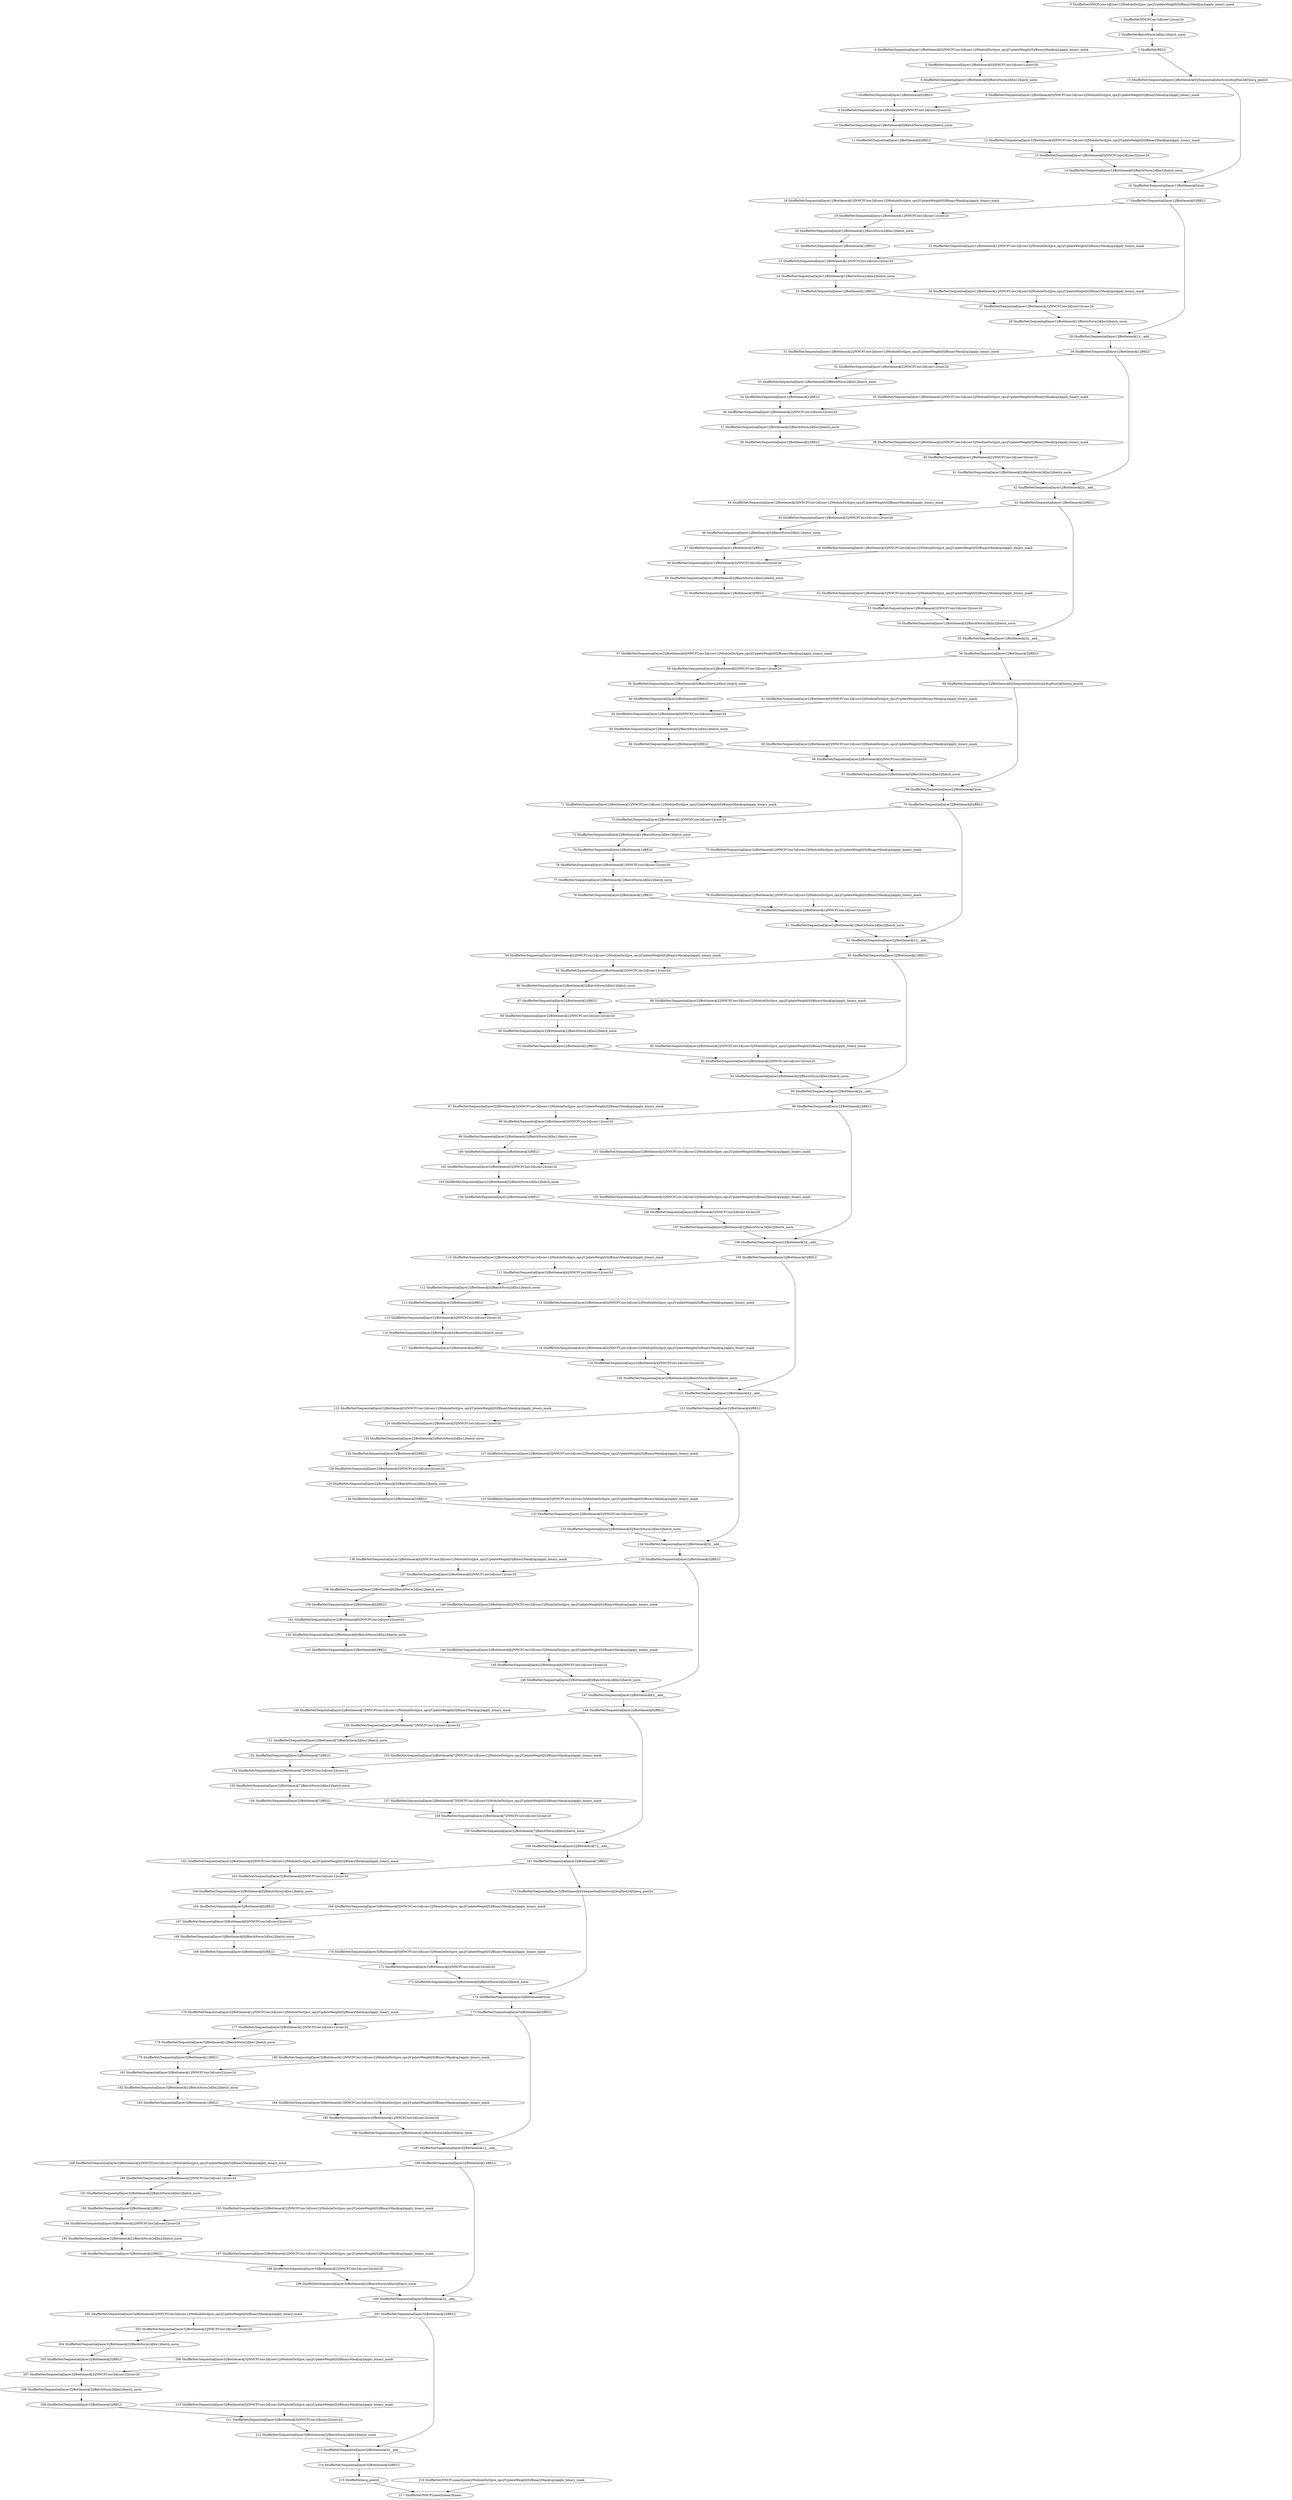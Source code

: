 strict digraph  {
"0 ShuffleNet/NNCFConv2d[conv1]/ModuleDict[pre_ops]/UpdateWeight[0]/BinaryMask[op]/apply_binary_mask" [id=0, scope="ShuffleNet/NNCFConv2d[conv1]/ModuleDict[pre_ops]/UpdateWeight[0]/BinaryMask[op]", type=apply_binary_mask];
"1 ShuffleNet/NNCFConv2d[conv1]/conv2d" [id=1, scope="ShuffleNet/NNCFConv2d[conv1]", type=conv2d];
"2 ShuffleNet/BatchNorm2d[bn1]/batch_norm" [id=2, scope="ShuffleNet/BatchNorm2d[bn1]", type=batch_norm];
"3 ShuffleNet/RELU" [id=3, scope=ShuffleNet, type=RELU];
"4 ShuffleNet/Sequential[layer1]/Bottleneck[0]/NNCFConv2d[conv1]/ModuleDict[pre_ops]/UpdateWeight[0]/BinaryMask[op]/apply_binary_mask" [id=4, scope="ShuffleNet/Sequential[layer1]/Bottleneck[0]/NNCFConv2d[conv1]/ModuleDict[pre_ops]/UpdateWeight[0]/BinaryMask[op]", type=apply_binary_mask];
"5 ShuffleNet/Sequential[layer1]/Bottleneck[0]/NNCFConv2d[conv1]/conv2d" [id=5, scope="ShuffleNet/Sequential[layer1]/Bottleneck[0]/NNCFConv2d[conv1]", type=conv2d];
"6 ShuffleNet/Sequential[layer1]/Bottleneck[0]/BatchNorm2d[bn1]/batch_norm" [id=6, scope="ShuffleNet/Sequential[layer1]/Bottleneck[0]/BatchNorm2d[bn1]", type=batch_norm];
"7 ShuffleNet/Sequential[layer1]/Bottleneck[0]/RELU" [id=7, scope="ShuffleNet/Sequential[layer1]/Bottleneck[0]", type=RELU];
"8 ShuffleNet/Sequential[layer1]/Bottleneck[0]/NNCFConv2d[conv2]/ModuleDict[pre_ops]/UpdateWeight[0]/BinaryMask[op]/apply_binary_mask" [id=8, scope="ShuffleNet/Sequential[layer1]/Bottleneck[0]/NNCFConv2d[conv2]/ModuleDict[pre_ops]/UpdateWeight[0]/BinaryMask[op]", type=apply_binary_mask];
"9 ShuffleNet/Sequential[layer1]/Bottleneck[0]/NNCFConv2d[conv2]/conv2d" [id=9, scope="ShuffleNet/Sequential[layer1]/Bottleneck[0]/NNCFConv2d[conv2]", type=conv2d];
"10 ShuffleNet/Sequential[layer1]/Bottleneck[0]/BatchNorm2d[bn2]/batch_norm" [id=10, scope="ShuffleNet/Sequential[layer1]/Bottleneck[0]/BatchNorm2d[bn2]", type=batch_norm];
"11 ShuffleNet/Sequential[layer1]/Bottleneck[0]/RELU" [id=11, scope="ShuffleNet/Sequential[layer1]/Bottleneck[0]", type=RELU];
"12 ShuffleNet/Sequential[layer1]/Bottleneck[0]/NNCFConv2d[conv3]/ModuleDict[pre_ops]/UpdateWeight[0]/BinaryMask[op]/apply_binary_mask" [id=12, scope="ShuffleNet/Sequential[layer1]/Bottleneck[0]/NNCFConv2d[conv3]/ModuleDict[pre_ops]/UpdateWeight[0]/BinaryMask[op]", type=apply_binary_mask];
"13 ShuffleNet/Sequential[layer1]/Bottleneck[0]/NNCFConv2d[conv3]/conv2d" [id=13, scope="ShuffleNet/Sequential[layer1]/Bottleneck[0]/NNCFConv2d[conv3]", type=conv2d];
"14 ShuffleNet/Sequential[layer1]/Bottleneck[0]/BatchNorm2d[bn3]/batch_norm" [id=14, scope="ShuffleNet/Sequential[layer1]/Bottleneck[0]/BatchNorm2d[bn3]", type=batch_norm];
"15 ShuffleNet/Sequential[layer1]/Bottleneck[0]/Sequential[shortcut]/AvgPool2d[0]/avg_pool2d" [id=15, scope="ShuffleNet/Sequential[layer1]/Bottleneck[0]/Sequential[shortcut]/AvgPool2d[0]", type=avg_pool2d];
"16 ShuffleNet/Sequential[layer1]/Bottleneck[0]/cat" [id=16, scope="ShuffleNet/Sequential[layer1]/Bottleneck[0]", type=cat];
"17 ShuffleNet/Sequential[layer1]/Bottleneck[0]/RELU" [id=17, scope="ShuffleNet/Sequential[layer1]/Bottleneck[0]", type=RELU];
"18 ShuffleNet/Sequential[layer1]/Bottleneck[1]/NNCFConv2d[conv1]/ModuleDict[pre_ops]/UpdateWeight[0]/BinaryMask[op]/apply_binary_mask" [id=18, scope="ShuffleNet/Sequential[layer1]/Bottleneck[1]/NNCFConv2d[conv1]/ModuleDict[pre_ops]/UpdateWeight[0]/BinaryMask[op]", type=apply_binary_mask];
"19 ShuffleNet/Sequential[layer1]/Bottleneck[1]/NNCFConv2d[conv1]/conv2d" [id=19, scope="ShuffleNet/Sequential[layer1]/Bottleneck[1]/NNCFConv2d[conv1]", type=conv2d];
"20 ShuffleNet/Sequential[layer1]/Bottleneck[1]/BatchNorm2d[bn1]/batch_norm" [id=20, scope="ShuffleNet/Sequential[layer1]/Bottleneck[1]/BatchNorm2d[bn1]", type=batch_norm];
"21 ShuffleNet/Sequential[layer1]/Bottleneck[1]/RELU" [id=21, scope="ShuffleNet/Sequential[layer1]/Bottleneck[1]", type=RELU];
"22 ShuffleNet/Sequential[layer1]/Bottleneck[1]/NNCFConv2d[conv2]/ModuleDict[pre_ops]/UpdateWeight[0]/BinaryMask[op]/apply_binary_mask" [id=22, scope="ShuffleNet/Sequential[layer1]/Bottleneck[1]/NNCFConv2d[conv2]/ModuleDict[pre_ops]/UpdateWeight[0]/BinaryMask[op]", type=apply_binary_mask];
"23 ShuffleNet/Sequential[layer1]/Bottleneck[1]/NNCFConv2d[conv2]/conv2d" [id=23, scope="ShuffleNet/Sequential[layer1]/Bottleneck[1]/NNCFConv2d[conv2]", type=conv2d];
"24 ShuffleNet/Sequential[layer1]/Bottleneck[1]/BatchNorm2d[bn2]/batch_norm" [id=24, scope="ShuffleNet/Sequential[layer1]/Bottleneck[1]/BatchNorm2d[bn2]", type=batch_norm];
"25 ShuffleNet/Sequential[layer1]/Bottleneck[1]/RELU" [id=25, scope="ShuffleNet/Sequential[layer1]/Bottleneck[1]", type=RELU];
"26 ShuffleNet/Sequential[layer1]/Bottleneck[1]/NNCFConv2d[conv3]/ModuleDict[pre_ops]/UpdateWeight[0]/BinaryMask[op]/apply_binary_mask" [id=26, scope="ShuffleNet/Sequential[layer1]/Bottleneck[1]/NNCFConv2d[conv3]/ModuleDict[pre_ops]/UpdateWeight[0]/BinaryMask[op]", type=apply_binary_mask];
"27 ShuffleNet/Sequential[layer1]/Bottleneck[1]/NNCFConv2d[conv3]/conv2d" [id=27, scope="ShuffleNet/Sequential[layer1]/Bottleneck[1]/NNCFConv2d[conv3]", type=conv2d];
"28 ShuffleNet/Sequential[layer1]/Bottleneck[1]/BatchNorm2d[bn3]/batch_norm" [id=28, scope="ShuffleNet/Sequential[layer1]/Bottleneck[1]/BatchNorm2d[bn3]", type=batch_norm];
"29 ShuffleNet/Sequential[layer1]/Bottleneck[1]/__add__" [id=29, scope="ShuffleNet/Sequential[layer1]/Bottleneck[1]", type=__add__];
"30 ShuffleNet/Sequential[layer1]/Bottleneck[1]/RELU" [id=30, scope="ShuffleNet/Sequential[layer1]/Bottleneck[1]", type=RELU];
"31 ShuffleNet/Sequential[layer1]/Bottleneck[2]/NNCFConv2d[conv1]/ModuleDict[pre_ops]/UpdateWeight[0]/BinaryMask[op]/apply_binary_mask" [id=31, scope="ShuffleNet/Sequential[layer1]/Bottleneck[2]/NNCFConv2d[conv1]/ModuleDict[pre_ops]/UpdateWeight[0]/BinaryMask[op]", type=apply_binary_mask];
"32 ShuffleNet/Sequential[layer1]/Bottleneck[2]/NNCFConv2d[conv1]/conv2d" [id=32, scope="ShuffleNet/Sequential[layer1]/Bottleneck[2]/NNCFConv2d[conv1]", type=conv2d];
"33 ShuffleNet/Sequential[layer1]/Bottleneck[2]/BatchNorm2d[bn1]/batch_norm" [id=33, scope="ShuffleNet/Sequential[layer1]/Bottleneck[2]/BatchNorm2d[bn1]", type=batch_norm];
"34 ShuffleNet/Sequential[layer1]/Bottleneck[2]/RELU" [id=34, scope="ShuffleNet/Sequential[layer1]/Bottleneck[2]", type=RELU];
"35 ShuffleNet/Sequential[layer1]/Bottleneck[2]/NNCFConv2d[conv2]/ModuleDict[pre_ops]/UpdateWeight[0]/BinaryMask[op]/apply_binary_mask" [id=35, scope="ShuffleNet/Sequential[layer1]/Bottleneck[2]/NNCFConv2d[conv2]/ModuleDict[pre_ops]/UpdateWeight[0]/BinaryMask[op]", type=apply_binary_mask];
"36 ShuffleNet/Sequential[layer1]/Bottleneck[2]/NNCFConv2d[conv2]/conv2d" [id=36, scope="ShuffleNet/Sequential[layer1]/Bottleneck[2]/NNCFConv2d[conv2]", type=conv2d];
"37 ShuffleNet/Sequential[layer1]/Bottleneck[2]/BatchNorm2d[bn2]/batch_norm" [id=37, scope="ShuffleNet/Sequential[layer1]/Bottleneck[2]/BatchNorm2d[bn2]", type=batch_norm];
"38 ShuffleNet/Sequential[layer1]/Bottleneck[2]/RELU" [id=38, scope="ShuffleNet/Sequential[layer1]/Bottleneck[2]", type=RELU];
"39 ShuffleNet/Sequential[layer1]/Bottleneck[2]/NNCFConv2d[conv3]/ModuleDict[pre_ops]/UpdateWeight[0]/BinaryMask[op]/apply_binary_mask" [id=39, scope="ShuffleNet/Sequential[layer1]/Bottleneck[2]/NNCFConv2d[conv3]/ModuleDict[pre_ops]/UpdateWeight[0]/BinaryMask[op]", type=apply_binary_mask];
"40 ShuffleNet/Sequential[layer1]/Bottleneck[2]/NNCFConv2d[conv3]/conv2d" [id=40, scope="ShuffleNet/Sequential[layer1]/Bottleneck[2]/NNCFConv2d[conv3]", type=conv2d];
"41 ShuffleNet/Sequential[layer1]/Bottleneck[2]/BatchNorm2d[bn3]/batch_norm" [id=41, scope="ShuffleNet/Sequential[layer1]/Bottleneck[2]/BatchNorm2d[bn3]", type=batch_norm];
"42 ShuffleNet/Sequential[layer1]/Bottleneck[2]/__add__" [id=42, scope="ShuffleNet/Sequential[layer1]/Bottleneck[2]", type=__add__];
"43 ShuffleNet/Sequential[layer1]/Bottleneck[2]/RELU" [id=43, scope="ShuffleNet/Sequential[layer1]/Bottleneck[2]", type=RELU];
"44 ShuffleNet/Sequential[layer1]/Bottleneck[3]/NNCFConv2d[conv1]/ModuleDict[pre_ops]/UpdateWeight[0]/BinaryMask[op]/apply_binary_mask" [id=44, scope="ShuffleNet/Sequential[layer1]/Bottleneck[3]/NNCFConv2d[conv1]/ModuleDict[pre_ops]/UpdateWeight[0]/BinaryMask[op]", type=apply_binary_mask];
"45 ShuffleNet/Sequential[layer1]/Bottleneck[3]/NNCFConv2d[conv1]/conv2d" [id=45, scope="ShuffleNet/Sequential[layer1]/Bottleneck[3]/NNCFConv2d[conv1]", type=conv2d];
"46 ShuffleNet/Sequential[layer1]/Bottleneck[3]/BatchNorm2d[bn1]/batch_norm" [id=46, scope="ShuffleNet/Sequential[layer1]/Bottleneck[3]/BatchNorm2d[bn1]", type=batch_norm];
"47 ShuffleNet/Sequential[layer1]/Bottleneck[3]/RELU" [id=47, scope="ShuffleNet/Sequential[layer1]/Bottleneck[3]", type=RELU];
"48 ShuffleNet/Sequential[layer1]/Bottleneck[3]/NNCFConv2d[conv2]/ModuleDict[pre_ops]/UpdateWeight[0]/BinaryMask[op]/apply_binary_mask" [id=48, scope="ShuffleNet/Sequential[layer1]/Bottleneck[3]/NNCFConv2d[conv2]/ModuleDict[pre_ops]/UpdateWeight[0]/BinaryMask[op]", type=apply_binary_mask];
"49 ShuffleNet/Sequential[layer1]/Bottleneck[3]/NNCFConv2d[conv2]/conv2d" [id=49, scope="ShuffleNet/Sequential[layer1]/Bottleneck[3]/NNCFConv2d[conv2]", type=conv2d];
"50 ShuffleNet/Sequential[layer1]/Bottleneck[3]/BatchNorm2d[bn2]/batch_norm" [id=50, scope="ShuffleNet/Sequential[layer1]/Bottleneck[3]/BatchNorm2d[bn2]", type=batch_norm];
"51 ShuffleNet/Sequential[layer1]/Bottleneck[3]/RELU" [id=51, scope="ShuffleNet/Sequential[layer1]/Bottleneck[3]", type=RELU];
"52 ShuffleNet/Sequential[layer1]/Bottleneck[3]/NNCFConv2d[conv3]/ModuleDict[pre_ops]/UpdateWeight[0]/BinaryMask[op]/apply_binary_mask" [id=52, scope="ShuffleNet/Sequential[layer1]/Bottleneck[3]/NNCFConv2d[conv3]/ModuleDict[pre_ops]/UpdateWeight[0]/BinaryMask[op]", type=apply_binary_mask];
"53 ShuffleNet/Sequential[layer1]/Bottleneck[3]/NNCFConv2d[conv3]/conv2d" [id=53, scope="ShuffleNet/Sequential[layer1]/Bottleneck[3]/NNCFConv2d[conv3]", type=conv2d];
"54 ShuffleNet/Sequential[layer1]/Bottleneck[3]/BatchNorm2d[bn3]/batch_norm" [id=54, scope="ShuffleNet/Sequential[layer1]/Bottleneck[3]/BatchNorm2d[bn3]", type=batch_norm];
"55 ShuffleNet/Sequential[layer1]/Bottleneck[3]/__add__" [id=55, scope="ShuffleNet/Sequential[layer1]/Bottleneck[3]", type=__add__];
"56 ShuffleNet/Sequential[layer1]/Bottleneck[3]/RELU" [id=56, scope="ShuffleNet/Sequential[layer1]/Bottleneck[3]", type=RELU];
"57 ShuffleNet/Sequential[layer2]/Bottleneck[0]/NNCFConv2d[conv1]/ModuleDict[pre_ops]/UpdateWeight[0]/BinaryMask[op]/apply_binary_mask" [id=57, scope="ShuffleNet/Sequential[layer2]/Bottleneck[0]/NNCFConv2d[conv1]/ModuleDict[pre_ops]/UpdateWeight[0]/BinaryMask[op]", type=apply_binary_mask];
"58 ShuffleNet/Sequential[layer2]/Bottleneck[0]/NNCFConv2d[conv1]/conv2d" [id=58, scope="ShuffleNet/Sequential[layer2]/Bottleneck[0]/NNCFConv2d[conv1]", type=conv2d];
"59 ShuffleNet/Sequential[layer2]/Bottleneck[0]/BatchNorm2d[bn1]/batch_norm" [id=59, scope="ShuffleNet/Sequential[layer2]/Bottleneck[0]/BatchNorm2d[bn1]", type=batch_norm];
"60 ShuffleNet/Sequential[layer2]/Bottleneck[0]/RELU" [id=60, scope="ShuffleNet/Sequential[layer2]/Bottleneck[0]", type=RELU];
"61 ShuffleNet/Sequential[layer2]/Bottleneck[0]/NNCFConv2d[conv2]/ModuleDict[pre_ops]/UpdateWeight[0]/BinaryMask[op]/apply_binary_mask" [id=61, scope="ShuffleNet/Sequential[layer2]/Bottleneck[0]/NNCFConv2d[conv2]/ModuleDict[pre_ops]/UpdateWeight[0]/BinaryMask[op]", type=apply_binary_mask];
"62 ShuffleNet/Sequential[layer2]/Bottleneck[0]/NNCFConv2d[conv2]/conv2d" [id=62, scope="ShuffleNet/Sequential[layer2]/Bottleneck[0]/NNCFConv2d[conv2]", type=conv2d];
"63 ShuffleNet/Sequential[layer2]/Bottleneck[0]/BatchNorm2d[bn2]/batch_norm" [id=63, scope="ShuffleNet/Sequential[layer2]/Bottleneck[0]/BatchNorm2d[bn2]", type=batch_norm];
"64 ShuffleNet/Sequential[layer2]/Bottleneck[0]/RELU" [id=64, scope="ShuffleNet/Sequential[layer2]/Bottleneck[0]", type=RELU];
"65 ShuffleNet/Sequential[layer2]/Bottleneck[0]/NNCFConv2d[conv3]/ModuleDict[pre_ops]/UpdateWeight[0]/BinaryMask[op]/apply_binary_mask" [id=65, scope="ShuffleNet/Sequential[layer2]/Bottleneck[0]/NNCFConv2d[conv3]/ModuleDict[pre_ops]/UpdateWeight[0]/BinaryMask[op]", type=apply_binary_mask];
"66 ShuffleNet/Sequential[layer2]/Bottleneck[0]/NNCFConv2d[conv3]/conv2d" [id=66, scope="ShuffleNet/Sequential[layer2]/Bottleneck[0]/NNCFConv2d[conv3]", type=conv2d];
"67 ShuffleNet/Sequential[layer2]/Bottleneck[0]/BatchNorm2d[bn3]/batch_norm" [id=67, scope="ShuffleNet/Sequential[layer2]/Bottleneck[0]/BatchNorm2d[bn3]", type=batch_norm];
"68 ShuffleNet/Sequential[layer2]/Bottleneck[0]/Sequential[shortcut]/AvgPool2d[0]/avg_pool2d" [id=68, scope="ShuffleNet/Sequential[layer2]/Bottleneck[0]/Sequential[shortcut]/AvgPool2d[0]", type=avg_pool2d];
"69 ShuffleNet/Sequential[layer2]/Bottleneck[0]/cat" [id=69, scope="ShuffleNet/Sequential[layer2]/Bottleneck[0]", type=cat];
"70 ShuffleNet/Sequential[layer2]/Bottleneck[0]/RELU" [id=70, scope="ShuffleNet/Sequential[layer2]/Bottleneck[0]", type=RELU];
"71 ShuffleNet/Sequential[layer2]/Bottleneck[1]/NNCFConv2d[conv1]/ModuleDict[pre_ops]/UpdateWeight[0]/BinaryMask[op]/apply_binary_mask" [id=71, scope="ShuffleNet/Sequential[layer2]/Bottleneck[1]/NNCFConv2d[conv1]/ModuleDict[pre_ops]/UpdateWeight[0]/BinaryMask[op]", type=apply_binary_mask];
"72 ShuffleNet/Sequential[layer2]/Bottleneck[1]/NNCFConv2d[conv1]/conv2d" [id=72, scope="ShuffleNet/Sequential[layer2]/Bottleneck[1]/NNCFConv2d[conv1]", type=conv2d];
"73 ShuffleNet/Sequential[layer2]/Bottleneck[1]/BatchNorm2d[bn1]/batch_norm" [id=73, scope="ShuffleNet/Sequential[layer2]/Bottleneck[1]/BatchNorm2d[bn1]", type=batch_norm];
"74 ShuffleNet/Sequential[layer2]/Bottleneck[1]/RELU" [id=74, scope="ShuffleNet/Sequential[layer2]/Bottleneck[1]", type=RELU];
"75 ShuffleNet/Sequential[layer2]/Bottleneck[1]/NNCFConv2d[conv2]/ModuleDict[pre_ops]/UpdateWeight[0]/BinaryMask[op]/apply_binary_mask" [id=75, scope="ShuffleNet/Sequential[layer2]/Bottleneck[1]/NNCFConv2d[conv2]/ModuleDict[pre_ops]/UpdateWeight[0]/BinaryMask[op]", type=apply_binary_mask];
"76 ShuffleNet/Sequential[layer2]/Bottleneck[1]/NNCFConv2d[conv2]/conv2d" [id=76, scope="ShuffleNet/Sequential[layer2]/Bottleneck[1]/NNCFConv2d[conv2]", type=conv2d];
"77 ShuffleNet/Sequential[layer2]/Bottleneck[1]/BatchNorm2d[bn2]/batch_norm" [id=77, scope="ShuffleNet/Sequential[layer2]/Bottleneck[1]/BatchNorm2d[bn2]", type=batch_norm];
"78 ShuffleNet/Sequential[layer2]/Bottleneck[1]/RELU" [id=78, scope="ShuffleNet/Sequential[layer2]/Bottleneck[1]", type=RELU];
"79 ShuffleNet/Sequential[layer2]/Bottleneck[1]/NNCFConv2d[conv3]/ModuleDict[pre_ops]/UpdateWeight[0]/BinaryMask[op]/apply_binary_mask" [id=79, scope="ShuffleNet/Sequential[layer2]/Bottleneck[1]/NNCFConv2d[conv3]/ModuleDict[pre_ops]/UpdateWeight[0]/BinaryMask[op]", type=apply_binary_mask];
"80 ShuffleNet/Sequential[layer2]/Bottleneck[1]/NNCFConv2d[conv3]/conv2d" [id=80, scope="ShuffleNet/Sequential[layer2]/Bottleneck[1]/NNCFConv2d[conv3]", type=conv2d];
"81 ShuffleNet/Sequential[layer2]/Bottleneck[1]/BatchNorm2d[bn3]/batch_norm" [id=81, scope="ShuffleNet/Sequential[layer2]/Bottleneck[1]/BatchNorm2d[bn3]", type=batch_norm];
"82 ShuffleNet/Sequential[layer2]/Bottleneck[1]/__add__" [id=82, scope="ShuffleNet/Sequential[layer2]/Bottleneck[1]", type=__add__];
"83 ShuffleNet/Sequential[layer2]/Bottleneck[1]/RELU" [id=83, scope="ShuffleNet/Sequential[layer2]/Bottleneck[1]", type=RELU];
"84 ShuffleNet/Sequential[layer2]/Bottleneck[2]/NNCFConv2d[conv1]/ModuleDict[pre_ops]/UpdateWeight[0]/BinaryMask[op]/apply_binary_mask" [id=84, scope="ShuffleNet/Sequential[layer2]/Bottleneck[2]/NNCFConv2d[conv1]/ModuleDict[pre_ops]/UpdateWeight[0]/BinaryMask[op]", type=apply_binary_mask];
"85 ShuffleNet/Sequential[layer2]/Bottleneck[2]/NNCFConv2d[conv1]/conv2d" [id=85, scope="ShuffleNet/Sequential[layer2]/Bottleneck[2]/NNCFConv2d[conv1]", type=conv2d];
"86 ShuffleNet/Sequential[layer2]/Bottleneck[2]/BatchNorm2d[bn1]/batch_norm" [id=86, scope="ShuffleNet/Sequential[layer2]/Bottleneck[2]/BatchNorm2d[bn1]", type=batch_norm];
"87 ShuffleNet/Sequential[layer2]/Bottleneck[2]/RELU" [id=87, scope="ShuffleNet/Sequential[layer2]/Bottleneck[2]", type=RELU];
"88 ShuffleNet/Sequential[layer2]/Bottleneck[2]/NNCFConv2d[conv2]/ModuleDict[pre_ops]/UpdateWeight[0]/BinaryMask[op]/apply_binary_mask" [id=88, scope="ShuffleNet/Sequential[layer2]/Bottleneck[2]/NNCFConv2d[conv2]/ModuleDict[pre_ops]/UpdateWeight[0]/BinaryMask[op]", type=apply_binary_mask];
"89 ShuffleNet/Sequential[layer2]/Bottleneck[2]/NNCFConv2d[conv2]/conv2d" [id=89, scope="ShuffleNet/Sequential[layer2]/Bottleneck[2]/NNCFConv2d[conv2]", type=conv2d];
"90 ShuffleNet/Sequential[layer2]/Bottleneck[2]/BatchNorm2d[bn2]/batch_norm" [id=90, scope="ShuffleNet/Sequential[layer2]/Bottleneck[2]/BatchNorm2d[bn2]", type=batch_norm];
"91 ShuffleNet/Sequential[layer2]/Bottleneck[2]/RELU" [id=91, scope="ShuffleNet/Sequential[layer2]/Bottleneck[2]", type=RELU];
"92 ShuffleNet/Sequential[layer2]/Bottleneck[2]/NNCFConv2d[conv3]/ModuleDict[pre_ops]/UpdateWeight[0]/BinaryMask[op]/apply_binary_mask" [id=92, scope="ShuffleNet/Sequential[layer2]/Bottleneck[2]/NNCFConv2d[conv3]/ModuleDict[pre_ops]/UpdateWeight[0]/BinaryMask[op]", type=apply_binary_mask];
"93 ShuffleNet/Sequential[layer2]/Bottleneck[2]/NNCFConv2d[conv3]/conv2d" [id=93, scope="ShuffleNet/Sequential[layer2]/Bottleneck[2]/NNCFConv2d[conv3]", type=conv2d];
"94 ShuffleNet/Sequential[layer2]/Bottleneck[2]/BatchNorm2d[bn3]/batch_norm" [id=94, scope="ShuffleNet/Sequential[layer2]/Bottleneck[2]/BatchNorm2d[bn3]", type=batch_norm];
"95 ShuffleNet/Sequential[layer2]/Bottleneck[2]/__add__" [id=95, scope="ShuffleNet/Sequential[layer2]/Bottleneck[2]", type=__add__];
"96 ShuffleNet/Sequential[layer2]/Bottleneck[2]/RELU" [id=96, scope="ShuffleNet/Sequential[layer2]/Bottleneck[2]", type=RELU];
"97 ShuffleNet/Sequential[layer2]/Bottleneck[3]/NNCFConv2d[conv1]/ModuleDict[pre_ops]/UpdateWeight[0]/BinaryMask[op]/apply_binary_mask" [id=97, scope="ShuffleNet/Sequential[layer2]/Bottleneck[3]/NNCFConv2d[conv1]/ModuleDict[pre_ops]/UpdateWeight[0]/BinaryMask[op]", type=apply_binary_mask];
"98 ShuffleNet/Sequential[layer2]/Bottleneck[3]/NNCFConv2d[conv1]/conv2d" [id=98, scope="ShuffleNet/Sequential[layer2]/Bottleneck[3]/NNCFConv2d[conv1]", type=conv2d];
"99 ShuffleNet/Sequential[layer2]/Bottleneck[3]/BatchNorm2d[bn1]/batch_norm" [id=99, scope="ShuffleNet/Sequential[layer2]/Bottleneck[3]/BatchNorm2d[bn1]", type=batch_norm];
"100 ShuffleNet/Sequential[layer2]/Bottleneck[3]/RELU" [id=100, scope="ShuffleNet/Sequential[layer2]/Bottleneck[3]", type=RELU];
"101 ShuffleNet/Sequential[layer2]/Bottleneck[3]/NNCFConv2d[conv2]/ModuleDict[pre_ops]/UpdateWeight[0]/BinaryMask[op]/apply_binary_mask" [id=101, scope="ShuffleNet/Sequential[layer2]/Bottleneck[3]/NNCFConv2d[conv2]/ModuleDict[pre_ops]/UpdateWeight[0]/BinaryMask[op]", type=apply_binary_mask];
"102 ShuffleNet/Sequential[layer2]/Bottleneck[3]/NNCFConv2d[conv2]/conv2d" [id=102, scope="ShuffleNet/Sequential[layer2]/Bottleneck[3]/NNCFConv2d[conv2]", type=conv2d];
"103 ShuffleNet/Sequential[layer2]/Bottleneck[3]/BatchNorm2d[bn2]/batch_norm" [id=103, scope="ShuffleNet/Sequential[layer2]/Bottleneck[3]/BatchNorm2d[bn2]", type=batch_norm];
"104 ShuffleNet/Sequential[layer2]/Bottleneck[3]/RELU" [id=104, scope="ShuffleNet/Sequential[layer2]/Bottleneck[3]", type=RELU];
"105 ShuffleNet/Sequential[layer2]/Bottleneck[3]/NNCFConv2d[conv3]/ModuleDict[pre_ops]/UpdateWeight[0]/BinaryMask[op]/apply_binary_mask" [id=105, scope="ShuffleNet/Sequential[layer2]/Bottleneck[3]/NNCFConv2d[conv3]/ModuleDict[pre_ops]/UpdateWeight[0]/BinaryMask[op]", type=apply_binary_mask];
"106 ShuffleNet/Sequential[layer2]/Bottleneck[3]/NNCFConv2d[conv3]/conv2d" [id=106, scope="ShuffleNet/Sequential[layer2]/Bottleneck[3]/NNCFConv2d[conv3]", type=conv2d];
"107 ShuffleNet/Sequential[layer2]/Bottleneck[3]/BatchNorm2d[bn3]/batch_norm" [id=107, scope="ShuffleNet/Sequential[layer2]/Bottleneck[3]/BatchNorm2d[bn3]", type=batch_norm];
"108 ShuffleNet/Sequential[layer2]/Bottleneck[3]/__add__" [id=108, scope="ShuffleNet/Sequential[layer2]/Bottleneck[3]", type=__add__];
"109 ShuffleNet/Sequential[layer2]/Bottleneck[3]/RELU" [id=109, scope="ShuffleNet/Sequential[layer2]/Bottleneck[3]", type=RELU];
"110 ShuffleNet/Sequential[layer2]/Bottleneck[4]/NNCFConv2d[conv1]/ModuleDict[pre_ops]/UpdateWeight[0]/BinaryMask[op]/apply_binary_mask" [id=110, scope="ShuffleNet/Sequential[layer2]/Bottleneck[4]/NNCFConv2d[conv1]/ModuleDict[pre_ops]/UpdateWeight[0]/BinaryMask[op]", type=apply_binary_mask];
"111 ShuffleNet/Sequential[layer2]/Bottleneck[4]/NNCFConv2d[conv1]/conv2d" [id=111, scope="ShuffleNet/Sequential[layer2]/Bottleneck[4]/NNCFConv2d[conv1]", type=conv2d];
"112 ShuffleNet/Sequential[layer2]/Bottleneck[4]/BatchNorm2d[bn1]/batch_norm" [id=112, scope="ShuffleNet/Sequential[layer2]/Bottleneck[4]/BatchNorm2d[bn1]", type=batch_norm];
"113 ShuffleNet/Sequential[layer2]/Bottleneck[4]/RELU" [id=113, scope="ShuffleNet/Sequential[layer2]/Bottleneck[4]", type=RELU];
"114 ShuffleNet/Sequential[layer2]/Bottleneck[4]/NNCFConv2d[conv2]/ModuleDict[pre_ops]/UpdateWeight[0]/BinaryMask[op]/apply_binary_mask" [id=114, scope="ShuffleNet/Sequential[layer2]/Bottleneck[4]/NNCFConv2d[conv2]/ModuleDict[pre_ops]/UpdateWeight[0]/BinaryMask[op]", type=apply_binary_mask];
"115 ShuffleNet/Sequential[layer2]/Bottleneck[4]/NNCFConv2d[conv2]/conv2d" [id=115, scope="ShuffleNet/Sequential[layer2]/Bottleneck[4]/NNCFConv2d[conv2]", type=conv2d];
"116 ShuffleNet/Sequential[layer2]/Bottleneck[4]/BatchNorm2d[bn2]/batch_norm" [id=116, scope="ShuffleNet/Sequential[layer2]/Bottleneck[4]/BatchNorm2d[bn2]", type=batch_norm];
"117 ShuffleNet/Sequential[layer2]/Bottleneck[4]/RELU" [id=117, scope="ShuffleNet/Sequential[layer2]/Bottleneck[4]", type=RELU];
"118 ShuffleNet/Sequential[layer2]/Bottleneck[4]/NNCFConv2d[conv3]/ModuleDict[pre_ops]/UpdateWeight[0]/BinaryMask[op]/apply_binary_mask" [id=118, scope="ShuffleNet/Sequential[layer2]/Bottleneck[4]/NNCFConv2d[conv3]/ModuleDict[pre_ops]/UpdateWeight[0]/BinaryMask[op]", type=apply_binary_mask];
"119 ShuffleNet/Sequential[layer2]/Bottleneck[4]/NNCFConv2d[conv3]/conv2d" [id=119, scope="ShuffleNet/Sequential[layer2]/Bottleneck[4]/NNCFConv2d[conv3]", type=conv2d];
"120 ShuffleNet/Sequential[layer2]/Bottleneck[4]/BatchNorm2d[bn3]/batch_norm" [id=120, scope="ShuffleNet/Sequential[layer2]/Bottleneck[4]/BatchNorm2d[bn3]", type=batch_norm];
"121 ShuffleNet/Sequential[layer2]/Bottleneck[4]/__add__" [id=121, scope="ShuffleNet/Sequential[layer2]/Bottleneck[4]", type=__add__];
"122 ShuffleNet/Sequential[layer2]/Bottleneck[4]/RELU" [id=122, scope="ShuffleNet/Sequential[layer2]/Bottleneck[4]", type=RELU];
"123 ShuffleNet/Sequential[layer2]/Bottleneck[5]/NNCFConv2d[conv1]/ModuleDict[pre_ops]/UpdateWeight[0]/BinaryMask[op]/apply_binary_mask" [id=123, scope="ShuffleNet/Sequential[layer2]/Bottleneck[5]/NNCFConv2d[conv1]/ModuleDict[pre_ops]/UpdateWeight[0]/BinaryMask[op]", type=apply_binary_mask];
"124 ShuffleNet/Sequential[layer2]/Bottleneck[5]/NNCFConv2d[conv1]/conv2d" [id=124, scope="ShuffleNet/Sequential[layer2]/Bottleneck[5]/NNCFConv2d[conv1]", type=conv2d];
"125 ShuffleNet/Sequential[layer2]/Bottleneck[5]/BatchNorm2d[bn1]/batch_norm" [id=125, scope="ShuffleNet/Sequential[layer2]/Bottleneck[5]/BatchNorm2d[bn1]", type=batch_norm];
"126 ShuffleNet/Sequential[layer2]/Bottleneck[5]/RELU" [id=126, scope="ShuffleNet/Sequential[layer2]/Bottleneck[5]", type=RELU];
"127 ShuffleNet/Sequential[layer2]/Bottleneck[5]/NNCFConv2d[conv2]/ModuleDict[pre_ops]/UpdateWeight[0]/BinaryMask[op]/apply_binary_mask" [id=127, scope="ShuffleNet/Sequential[layer2]/Bottleneck[5]/NNCFConv2d[conv2]/ModuleDict[pre_ops]/UpdateWeight[0]/BinaryMask[op]", type=apply_binary_mask];
"128 ShuffleNet/Sequential[layer2]/Bottleneck[5]/NNCFConv2d[conv2]/conv2d" [id=128, scope="ShuffleNet/Sequential[layer2]/Bottleneck[5]/NNCFConv2d[conv2]", type=conv2d];
"129 ShuffleNet/Sequential[layer2]/Bottleneck[5]/BatchNorm2d[bn2]/batch_norm" [id=129, scope="ShuffleNet/Sequential[layer2]/Bottleneck[5]/BatchNorm2d[bn2]", type=batch_norm];
"130 ShuffleNet/Sequential[layer2]/Bottleneck[5]/RELU" [id=130, scope="ShuffleNet/Sequential[layer2]/Bottleneck[5]", type=RELU];
"131 ShuffleNet/Sequential[layer2]/Bottleneck[5]/NNCFConv2d[conv3]/ModuleDict[pre_ops]/UpdateWeight[0]/BinaryMask[op]/apply_binary_mask" [id=131, scope="ShuffleNet/Sequential[layer2]/Bottleneck[5]/NNCFConv2d[conv3]/ModuleDict[pre_ops]/UpdateWeight[0]/BinaryMask[op]", type=apply_binary_mask];
"132 ShuffleNet/Sequential[layer2]/Bottleneck[5]/NNCFConv2d[conv3]/conv2d" [id=132, scope="ShuffleNet/Sequential[layer2]/Bottleneck[5]/NNCFConv2d[conv3]", type=conv2d];
"133 ShuffleNet/Sequential[layer2]/Bottleneck[5]/BatchNorm2d[bn3]/batch_norm" [id=133, scope="ShuffleNet/Sequential[layer2]/Bottleneck[5]/BatchNorm2d[bn3]", type=batch_norm];
"134 ShuffleNet/Sequential[layer2]/Bottleneck[5]/__add__" [id=134, scope="ShuffleNet/Sequential[layer2]/Bottleneck[5]", type=__add__];
"135 ShuffleNet/Sequential[layer2]/Bottleneck[5]/RELU" [id=135, scope="ShuffleNet/Sequential[layer2]/Bottleneck[5]", type=RELU];
"136 ShuffleNet/Sequential[layer2]/Bottleneck[6]/NNCFConv2d[conv1]/ModuleDict[pre_ops]/UpdateWeight[0]/BinaryMask[op]/apply_binary_mask" [id=136, scope="ShuffleNet/Sequential[layer2]/Bottleneck[6]/NNCFConv2d[conv1]/ModuleDict[pre_ops]/UpdateWeight[0]/BinaryMask[op]", type=apply_binary_mask];
"137 ShuffleNet/Sequential[layer2]/Bottleneck[6]/NNCFConv2d[conv1]/conv2d" [id=137, scope="ShuffleNet/Sequential[layer2]/Bottleneck[6]/NNCFConv2d[conv1]", type=conv2d];
"138 ShuffleNet/Sequential[layer2]/Bottleneck[6]/BatchNorm2d[bn1]/batch_norm" [id=138, scope="ShuffleNet/Sequential[layer2]/Bottleneck[6]/BatchNorm2d[bn1]", type=batch_norm];
"139 ShuffleNet/Sequential[layer2]/Bottleneck[6]/RELU" [id=139, scope="ShuffleNet/Sequential[layer2]/Bottleneck[6]", type=RELU];
"140 ShuffleNet/Sequential[layer2]/Bottleneck[6]/NNCFConv2d[conv2]/ModuleDict[pre_ops]/UpdateWeight[0]/BinaryMask[op]/apply_binary_mask" [id=140, scope="ShuffleNet/Sequential[layer2]/Bottleneck[6]/NNCFConv2d[conv2]/ModuleDict[pre_ops]/UpdateWeight[0]/BinaryMask[op]", type=apply_binary_mask];
"141 ShuffleNet/Sequential[layer2]/Bottleneck[6]/NNCFConv2d[conv2]/conv2d" [id=141, scope="ShuffleNet/Sequential[layer2]/Bottleneck[6]/NNCFConv2d[conv2]", type=conv2d];
"142 ShuffleNet/Sequential[layer2]/Bottleneck[6]/BatchNorm2d[bn2]/batch_norm" [id=142, scope="ShuffleNet/Sequential[layer2]/Bottleneck[6]/BatchNorm2d[bn2]", type=batch_norm];
"143 ShuffleNet/Sequential[layer2]/Bottleneck[6]/RELU" [id=143, scope="ShuffleNet/Sequential[layer2]/Bottleneck[6]", type=RELU];
"144 ShuffleNet/Sequential[layer2]/Bottleneck[6]/NNCFConv2d[conv3]/ModuleDict[pre_ops]/UpdateWeight[0]/BinaryMask[op]/apply_binary_mask" [id=144, scope="ShuffleNet/Sequential[layer2]/Bottleneck[6]/NNCFConv2d[conv3]/ModuleDict[pre_ops]/UpdateWeight[0]/BinaryMask[op]", type=apply_binary_mask];
"145 ShuffleNet/Sequential[layer2]/Bottleneck[6]/NNCFConv2d[conv3]/conv2d" [id=145, scope="ShuffleNet/Sequential[layer2]/Bottleneck[6]/NNCFConv2d[conv3]", type=conv2d];
"146 ShuffleNet/Sequential[layer2]/Bottleneck[6]/BatchNorm2d[bn3]/batch_norm" [id=146, scope="ShuffleNet/Sequential[layer2]/Bottleneck[6]/BatchNorm2d[bn3]", type=batch_norm];
"147 ShuffleNet/Sequential[layer2]/Bottleneck[6]/__add__" [id=147, scope="ShuffleNet/Sequential[layer2]/Bottleneck[6]", type=__add__];
"148 ShuffleNet/Sequential[layer2]/Bottleneck[6]/RELU" [id=148, scope="ShuffleNet/Sequential[layer2]/Bottleneck[6]", type=RELU];
"149 ShuffleNet/Sequential[layer2]/Bottleneck[7]/NNCFConv2d[conv1]/ModuleDict[pre_ops]/UpdateWeight[0]/BinaryMask[op]/apply_binary_mask" [id=149, scope="ShuffleNet/Sequential[layer2]/Bottleneck[7]/NNCFConv2d[conv1]/ModuleDict[pre_ops]/UpdateWeight[0]/BinaryMask[op]", type=apply_binary_mask];
"150 ShuffleNet/Sequential[layer2]/Bottleneck[7]/NNCFConv2d[conv1]/conv2d" [id=150, scope="ShuffleNet/Sequential[layer2]/Bottleneck[7]/NNCFConv2d[conv1]", type=conv2d];
"151 ShuffleNet/Sequential[layer2]/Bottleneck[7]/BatchNorm2d[bn1]/batch_norm" [id=151, scope="ShuffleNet/Sequential[layer2]/Bottleneck[7]/BatchNorm2d[bn1]", type=batch_norm];
"152 ShuffleNet/Sequential[layer2]/Bottleneck[7]/RELU" [id=152, scope="ShuffleNet/Sequential[layer2]/Bottleneck[7]", type=RELU];
"153 ShuffleNet/Sequential[layer2]/Bottleneck[7]/NNCFConv2d[conv2]/ModuleDict[pre_ops]/UpdateWeight[0]/BinaryMask[op]/apply_binary_mask" [id=153, scope="ShuffleNet/Sequential[layer2]/Bottleneck[7]/NNCFConv2d[conv2]/ModuleDict[pre_ops]/UpdateWeight[0]/BinaryMask[op]", type=apply_binary_mask];
"154 ShuffleNet/Sequential[layer2]/Bottleneck[7]/NNCFConv2d[conv2]/conv2d" [id=154, scope="ShuffleNet/Sequential[layer2]/Bottleneck[7]/NNCFConv2d[conv2]", type=conv2d];
"155 ShuffleNet/Sequential[layer2]/Bottleneck[7]/BatchNorm2d[bn2]/batch_norm" [id=155, scope="ShuffleNet/Sequential[layer2]/Bottleneck[7]/BatchNorm2d[bn2]", type=batch_norm];
"156 ShuffleNet/Sequential[layer2]/Bottleneck[7]/RELU" [id=156, scope="ShuffleNet/Sequential[layer2]/Bottleneck[7]", type=RELU];
"157 ShuffleNet/Sequential[layer2]/Bottleneck[7]/NNCFConv2d[conv3]/ModuleDict[pre_ops]/UpdateWeight[0]/BinaryMask[op]/apply_binary_mask" [id=157, scope="ShuffleNet/Sequential[layer2]/Bottleneck[7]/NNCFConv2d[conv3]/ModuleDict[pre_ops]/UpdateWeight[0]/BinaryMask[op]", type=apply_binary_mask];
"158 ShuffleNet/Sequential[layer2]/Bottleneck[7]/NNCFConv2d[conv3]/conv2d" [id=158, scope="ShuffleNet/Sequential[layer2]/Bottleneck[7]/NNCFConv2d[conv3]", type=conv2d];
"159 ShuffleNet/Sequential[layer2]/Bottleneck[7]/BatchNorm2d[bn3]/batch_norm" [id=159, scope="ShuffleNet/Sequential[layer2]/Bottleneck[7]/BatchNorm2d[bn3]", type=batch_norm];
"160 ShuffleNet/Sequential[layer2]/Bottleneck[7]/__add__" [id=160, scope="ShuffleNet/Sequential[layer2]/Bottleneck[7]", type=__add__];
"161 ShuffleNet/Sequential[layer2]/Bottleneck[7]/RELU" [id=161, scope="ShuffleNet/Sequential[layer2]/Bottleneck[7]", type=RELU];
"162 ShuffleNet/Sequential[layer3]/Bottleneck[0]/NNCFConv2d[conv1]/ModuleDict[pre_ops]/UpdateWeight[0]/BinaryMask[op]/apply_binary_mask" [id=162, scope="ShuffleNet/Sequential[layer3]/Bottleneck[0]/NNCFConv2d[conv1]/ModuleDict[pre_ops]/UpdateWeight[0]/BinaryMask[op]", type=apply_binary_mask];
"163 ShuffleNet/Sequential[layer3]/Bottleneck[0]/NNCFConv2d[conv1]/conv2d" [id=163, scope="ShuffleNet/Sequential[layer3]/Bottleneck[0]/NNCFConv2d[conv1]", type=conv2d];
"164 ShuffleNet/Sequential[layer3]/Bottleneck[0]/BatchNorm2d[bn1]/batch_norm" [id=164, scope="ShuffleNet/Sequential[layer3]/Bottleneck[0]/BatchNorm2d[bn1]", type=batch_norm];
"165 ShuffleNet/Sequential[layer3]/Bottleneck[0]/RELU" [id=165, scope="ShuffleNet/Sequential[layer3]/Bottleneck[0]", type=RELU];
"166 ShuffleNet/Sequential[layer3]/Bottleneck[0]/NNCFConv2d[conv2]/ModuleDict[pre_ops]/UpdateWeight[0]/BinaryMask[op]/apply_binary_mask" [id=166, scope="ShuffleNet/Sequential[layer3]/Bottleneck[0]/NNCFConv2d[conv2]/ModuleDict[pre_ops]/UpdateWeight[0]/BinaryMask[op]", type=apply_binary_mask];
"167 ShuffleNet/Sequential[layer3]/Bottleneck[0]/NNCFConv2d[conv2]/conv2d" [id=167, scope="ShuffleNet/Sequential[layer3]/Bottleneck[0]/NNCFConv2d[conv2]", type=conv2d];
"168 ShuffleNet/Sequential[layer3]/Bottleneck[0]/BatchNorm2d[bn2]/batch_norm" [id=168, scope="ShuffleNet/Sequential[layer3]/Bottleneck[0]/BatchNorm2d[bn2]", type=batch_norm];
"169 ShuffleNet/Sequential[layer3]/Bottleneck[0]/RELU" [id=169, scope="ShuffleNet/Sequential[layer3]/Bottleneck[0]", type=RELU];
"170 ShuffleNet/Sequential[layer3]/Bottleneck[0]/NNCFConv2d[conv3]/ModuleDict[pre_ops]/UpdateWeight[0]/BinaryMask[op]/apply_binary_mask" [id=170, scope="ShuffleNet/Sequential[layer3]/Bottleneck[0]/NNCFConv2d[conv3]/ModuleDict[pre_ops]/UpdateWeight[0]/BinaryMask[op]", type=apply_binary_mask];
"171 ShuffleNet/Sequential[layer3]/Bottleneck[0]/NNCFConv2d[conv3]/conv2d" [id=171, scope="ShuffleNet/Sequential[layer3]/Bottleneck[0]/NNCFConv2d[conv3]", type=conv2d];
"172 ShuffleNet/Sequential[layer3]/Bottleneck[0]/BatchNorm2d[bn3]/batch_norm" [id=172, scope="ShuffleNet/Sequential[layer3]/Bottleneck[0]/BatchNorm2d[bn3]", type=batch_norm];
"173 ShuffleNet/Sequential[layer3]/Bottleneck[0]/Sequential[shortcut]/AvgPool2d[0]/avg_pool2d" [id=173, scope="ShuffleNet/Sequential[layer3]/Bottleneck[0]/Sequential[shortcut]/AvgPool2d[0]", type=avg_pool2d];
"174 ShuffleNet/Sequential[layer3]/Bottleneck[0]/cat" [id=174, scope="ShuffleNet/Sequential[layer3]/Bottleneck[0]", type=cat];
"175 ShuffleNet/Sequential[layer3]/Bottleneck[0]/RELU" [id=175, scope="ShuffleNet/Sequential[layer3]/Bottleneck[0]", type=RELU];
"176 ShuffleNet/Sequential[layer3]/Bottleneck[1]/NNCFConv2d[conv1]/ModuleDict[pre_ops]/UpdateWeight[0]/BinaryMask[op]/apply_binary_mask" [id=176, scope="ShuffleNet/Sequential[layer3]/Bottleneck[1]/NNCFConv2d[conv1]/ModuleDict[pre_ops]/UpdateWeight[0]/BinaryMask[op]", type=apply_binary_mask];
"177 ShuffleNet/Sequential[layer3]/Bottleneck[1]/NNCFConv2d[conv1]/conv2d" [id=177, scope="ShuffleNet/Sequential[layer3]/Bottleneck[1]/NNCFConv2d[conv1]", type=conv2d];
"178 ShuffleNet/Sequential[layer3]/Bottleneck[1]/BatchNorm2d[bn1]/batch_norm" [id=178, scope="ShuffleNet/Sequential[layer3]/Bottleneck[1]/BatchNorm2d[bn1]", type=batch_norm];
"179 ShuffleNet/Sequential[layer3]/Bottleneck[1]/RELU" [id=179, scope="ShuffleNet/Sequential[layer3]/Bottleneck[1]", type=RELU];
"180 ShuffleNet/Sequential[layer3]/Bottleneck[1]/NNCFConv2d[conv2]/ModuleDict[pre_ops]/UpdateWeight[0]/BinaryMask[op]/apply_binary_mask" [id=180, scope="ShuffleNet/Sequential[layer3]/Bottleneck[1]/NNCFConv2d[conv2]/ModuleDict[pre_ops]/UpdateWeight[0]/BinaryMask[op]", type=apply_binary_mask];
"181 ShuffleNet/Sequential[layer3]/Bottleneck[1]/NNCFConv2d[conv2]/conv2d" [id=181, scope="ShuffleNet/Sequential[layer3]/Bottleneck[1]/NNCFConv2d[conv2]", type=conv2d];
"182 ShuffleNet/Sequential[layer3]/Bottleneck[1]/BatchNorm2d[bn2]/batch_norm" [id=182, scope="ShuffleNet/Sequential[layer3]/Bottleneck[1]/BatchNorm2d[bn2]", type=batch_norm];
"183 ShuffleNet/Sequential[layer3]/Bottleneck[1]/RELU" [id=183, scope="ShuffleNet/Sequential[layer3]/Bottleneck[1]", type=RELU];
"184 ShuffleNet/Sequential[layer3]/Bottleneck[1]/NNCFConv2d[conv3]/ModuleDict[pre_ops]/UpdateWeight[0]/BinaryMask[op]/apply_binary_mask" [id=184, scope="ShuffleNet/Sequential[layer3]/Bottleneck[1]/NNCFConv2d[conv3]/ModuleDict[pre_ops]/UpdateWeight[0]/BinaryMask[op]", type=apply_binary_mask];
"185 ShuffleNet/Sequential[layer3]/Bottleneck[1]/NNCFConv2d[conv3]/conv2d" [id=185, scope="ShuffleNet/Sequential[layer3]/Bottleneck[1]/NNCFConv2d[conv3]", type=conv2d];
"186 ShuffleNet/Sequential[layer3]/Bottleneck[1]/BatchNorm2d[bn3]/batch_norm" [id=186, scope="ShuffleNet/Sequential[layer3]/Bottleneck[1]/BatchNorm2d[bn3]", type=batch_norm];
"187 ShuffleNet/Sequential[layer3]/Bottleneck[1]/__add__" [id=187, scope="ShuffleNet/Sequential[layer3]/Bottleneck[1]", type=__add__];
"188 ShuffleNet/Sequential[layer3]/Bottleneck[1]/RELU" [id=188, scope="ShuffleNet/Sequential[layer3]/Bottleneck[1]", type=RELU];
"189 ShuffleNet/Sequential[layer3]/Bottleneck[2]/NNCFConv2d[conv1]/ModuleDict[pre_ops]/UpdateWeight[0]/BinaryMask[op]/apply_binary_mask" [id=189, scope="ShuffleNet/Sequential[layer3]/Bottleneck[2]/NNCFConv2d[conv1]/ModuleDict[pre_ops]/UpdateWeight[0]/BinaryMask[op]", type=apply_binary_mask];
"190 ShuffleNet/Sequential[layer3]/Bottleneck[2]/NNCFConv2d[conv1]/conv2d" [id=190, scope="ShuffleNet/Sequential[layer3]/Bottleneck[2]/NNCFConv2d[conv1]", type=conv2d];
"191 ShuffleNet/Sequential[layer3]/Bottleneck[2]/BatchNorm2d[bn1]/batch_norm" [id=191, scope="ShuffleNet/Sequential[layer3]/Bottleneck[2]/BatchNorm2d[bn1]", type=batch_norm];
"192 ShuffleNet/Sequential[layer3]/Bottleneck[2]/RELU" [id=192, scope="ShuffleNet/Sequential[layer3]/Bottleneck[2]", type=RELU];
"193 ShuffleNet/Sequential[layer3]/Bottleneck[2]/NNCFConv2d[conv2]/ModuleDict[pre_ops]/UpdateWeight[0]/BinaryMask[op]/apply_binary_mask" [id=193, scope="ShuffleNet/Sequential[layer3]/Bottleneck[2]/NNCFConv2d[conv2]/ModuleDict[pre_ops]/UpdateWeight[0]/BinaryMask[op]", type=apply_binary_mask];
"194 ShuffleNet/Sequential[layer3]/Bottleneck[2]/NNCFConv2d[conv2]/conv2d" [id=194, scope="ShuffleNet/Sequential[layer3]/Bottleneck[2]/NNCFConv2d[conv2]", type=conv2d];
"195 ShuffleNet/Sequential[layer3]/Bottleneck[2]/BatchNorm2d[bn2]/batch_norm" [id=195, scope="ShuffleNet/Sequential[layer3]/Bottleneck[2]/BatchNorm2d[bn2]", type=batch_norm];
"196 ShuffleNet/Sequential[layer3]/Bottleneck[2]/RELU" [id=196, scope="ShuffleNet/Sequential[layer3]/Bottleneck[2]", type=RELU];
"197 ShuffleNet/Sequential[layer3]/Bottleneck[2]/NNCFConv2d[conv3]/ModuleDict[pre_ops]/UpdateWeight[0]/BinaryMask[op]/apply_binary_mask" [id=197, scope="ShuffleNet/Sequential[layer3]/Bottleneck[2]/NNCFConv2d[conv3]/ModuleDict[pre_ops]/UpdateWeight[0]/BinaryMask[op]", type=apply_binary_mask];
"198 ShuffleNet/Sequential[layer3]/Bottleneck[2]/NNCFConv2d[conv3]/conv2d" [id=198, scope="ShuffleNet/Sequential[layer3]/Bottleneck[2]/NNCFConv2d[conv3]", type=conv2d];
"199 ShuffleNet/Sequential[layer3]/Bottleneck[2]/BatchNorm2d[bn3]/batch_norm" [id=199, scope="ShuffleNet/Sequential[layer3]/Bottleneck[2]/BatchNorm2d[bn3]", type=batch_norm];
"200 ShuffleNet/Sequential[layer3]/Bottleneck[2]/__add__" [id=200, scope="ShuffleNet/Sequential[layer3]/Bottleneck[2]", type=__add__];
"201 ShuffleNet/Sequential[layer3]/Bottleneck[2]/RELU" [id=201, scope="ShuffleNet/Sequential[layer3]/Bottleneck[2]", type=RELU];
"202 ShuffleNet/Sequential[layer3]/Bottleneck[3]/NNCFConv2d[conv1]/ModuleDict[pre_ops]/UpdateWeight[0]/BinaryMask[op]/apply_binary_mask" [id=202, scope="ShuffleNet/Sequential[layer3]/Bottleneck[3]/NNCFConv2d[conv1]/ModuleDict[pre_ops]/UpdateWeight[0]/BinaryMask[op]", type=apply_binary_mask];
"203 ShuffleNet/Sequential[layer3]/Bottleneck[3]/NNCFConv2d[conv1]/conv2d" [id=203, scope="ShuffleNet/Sequential[layer3]/Bottleneck[3]/NNCFConv2d[conv1]", type=conv2d];
"204 ShuffleNet/Sequential[layer3]/Bottleneck[3]/BatchNorm2d[bn1]/batch_norm" [id=204, scope="ShuffleNet/Sequential[layer3]/Bottleneck[3]/BatchNorm2d[bn1]", type=batch_norm];
"205 ShuffleNet/Sequential[layer3]/Bottleneck[3]/RELU" [id=205, scope="ShuffleNet/Sequential[layer3]/Bottleneck[3]", type=RELU];
"206 ShuffleNet/Sequential[layer3]/Bottleneck[3]/NNCFConv2d[conv2]/ModuleDict[pre_ops]/UpdateWeight[0]/BinaryMask[op]/apply_binary_mask" [id=206, scope="ShuffleNet/Sequential[layer3]/Bottleneck[3]/NNCFConv2d[conv2]/ModuleDict[pre_ops]/UpdateWeight[0]/BinaryMask[op]", type=apply_binary_mask];
"207 ShuffleNet/Sequential[layer3]/Bottleneck[3]/NNCFConv2d[conv2]/conv2d" [id=207, scope="ShuffleNet/Sequential[layer3]/Bottleneck[3]/NNCFConv2d[conv2]", type=conv2d];
"208 ShuffleNet/Sequential[layer3]/Bottleneck[3]/BatchNorm2d[bn2]/batch_norm" [id=208, scope="ShuffleNet/Sequential[layer3]/Bottleneck[3]/BatchNorm2d[bn2]", type=batch_norm];
"209 ShuffleNet/Sequential[layer3]/Bottleneck[3]/RELU" [id=209, scope="ShuffleNet/Sequential[layer3]/Bottleneck[3]", type=RELU];
"210 ShuffleNet/Sequential[layer3]/Bottleneck[3]/NNCFConv2d[conv3]/ModuleDict[pre_ops]/UpdateWeight[0]/BinaryMask[op]/apply_binary_mask" [id=210, scope="ShuffleNet/Sequential[layer3]/Bottleneck[3]/NNCFConv2d[conv3]/ModuleDict[pre_ops]/UpdateWeight[0]/BinaryMask[op]", type=apply_binary_mask];
"211 ShuffleNet/Sequential[layer3]/Bottleneck[3]/NNCFConv2d[conv3]/conv2d" [id=211, scope="ShuffleNet/Sequential[layer3]/Bottleneck[3]/NNCFConv2d[conv3]", type=conv2d];
"212 ShuffleNet/Sequential[layer3]/Bottleneck[3]/BatchNorm2d[bn3]/batch_norm" [id=212, scope="ShuffleNet/Sequential[layer3]/Bottleneck[3]/BatchNorm2d[bn3]", type=batch_norm];
"213 ShuffleNet/Sequential[layer3]/Bottleneck[3]/__add__" [id=213, scope="ShuffleNet/Sequential[layer3]/Bottleneck[3]", type=__add__];
"214 ShuffleNet/Sequential[layer3]/Bottleneck[3]/RELU" [id=214, scope="ShuffleNet/Sequential[layer3]/Bottleneck[3]", type=RELU];
"215 ShuffleNet/avg_pool2d" [id=215, scope=ShuffleNet, type=avg_pool2d];
"216 ShuffleNet/NNCFLinear[linear]/ModuleDict[pre_ops]/UpdateWeight[0]/BinaryMask[op]/apply_binary_mask" [id=216, scope="ShuffleNet/NNCFLinear[linear]/ModuleDict[pre_ops]/UpdateWeight[0]/BinaryMask[op]", type=apply_binary_mask];
"217 ShuffleNet/NNCFLinear[linear]/linear" [id=217, scope="ShuffleNet/NNCFLinear[linear]", type=linear];
"0 ShuffleNet/NNCFConv2d[conv1]/ModuleDict[pre_ops]/UpdateWeight[0]/BinaryMask[op]/apply_binary_mask" -> "1 ShuffleNet/NNCFConv2d[conv1]/conv2d";
"1 ShuffleNet/NNCFConv2d[conv1]/conv2d" -> "2 ShuffleNet/BatchNorm2d[bn1]/batch_norm";
"2 ShuffleNet/BatchNorm2d[bn1]/batch_norm" -> "3 ShuffleNet/RELU";
"3 ShuffleNet/RELU" -> "5 ShuffleNet/Sequential[layer1]/Bottleneck[0]/NNCFConv2d[conv1]/conv2d";
"4 ShuffleNet/Sequential[layer1]/Bottleneck[0]/NNCFConv2d[conv1]/ModuleDict[pre_ops]/UpdateWeight[0]/BinaryMask[op]/apply_binary_mask" -> "5 ShuffleNet/Sequential[layer1]/Bottleneck[0]/NNCFConv2d[conv1]/conv2d";
"5 ShuffleNet/Sequential[layer1]/Bottleneck[0]/NNCFConv2d[conv1]/conv2d" -> "6 ShuffleNet/Sequential[layer1]/Bottleneck[0]/BatchNorm2d[bn1]/batch_norm";
"6 ShuffleNet/Sequential[layer1]/Bottleneck[0]/BatchNorm2d[bn1]/batch_norm" -> "7 ShuffleNet/Sequential[layer1]/Bottleneck[0]/RELU";
"7 ShuffleNet/Sequential[layer1]/Bottleneck[0]/RELU" -> "9 ShuffleNet/Sequential[layer1]/Bottleneck[0]/NNCFConv2d[conv2]/conv2d";
"8 ShuffleNet/Sequential[layer1]/Bottleneck[0]/NNCFConv2d[conv2]/ModuleDict[pre_ops]/UpdateWeight[0]/BinaryMask[op]/apply_binary_mask" -> "9 ShuffleNet/Sequential[layer1]/Bottleneck[0]/NNCFConv2d[conv2]/conv2d";
"3 ShuffleNet/RELU" -> "15 ShuffleNet/Sequential[layer1]/Bottleneck[0]/Sequential[shortcut]/AvgPool2d[0]/avg_pool2d";
"9 ShuffleNet/Sequential[layer1]/Bottleneck[0]/NNCFConv2d[conv2]/conv2d" -> "10 ShuffleNet/Sequential[layer1]/Bottleneck[0]/BatchNorm2d[bn2]/batch_norm";
"10 ShuffleNet/Sequential[layer1]/Bottleneck[0]/BatchNorm2d[bn2]/batch_norm" -> "11 ShuffleNet/Sequential[layer1]/Bottleneck[0]/RELU";
"11 ShuffleNet/Sequential[layer1]/Bottleneck[0]/RELU" -> "13 ShuffleNet/Sequential[layer1]/Bottleneck[0]/NNCFConv2d[conv3]/conv2d";
"12 ShuffleNet/Sequential[layer1]/Bottleneck[0]/NNCFConv2d[conv3]/ModuleDict[pre_ops]/UpdateWeight[0]/BinaryMask[op]/apply_binary_mask" -> "13 ShuffleNet/Sequential[layer1]/Bottleneck[0]/NNCFConv2d[conv3]/conv2d";
"13 ShuffleNet/Sequential[layer1]/Bottleneck[0]/NNCFConv2d[conv3]/conv2d" -> "14 ShuffleNet/Sequential[layer1]/Bottleneck[0]/BatchNorm2d[bn3]/batch_norm";
"14 ShuffleNet/Sequential[layer1]/Bottleneck[0]/BatchNorm2d[bn3]/batch_norm" -> "16 ShuffleNet/Sequential[layer1]/Bottleneck[0]/cat";
"15 ShuffleNet/Sequential[layer1]/Bottleneck[0]/Sequential[shortcut]/AvgPool2d[0]/avg_pool2d" -> "16 ShuffleNet/Sequential[layer1]/Bottleneck[0]/cat";
"16 ShuffleNet/Sequential[layer1]/Bottleneck[0]/cat" -> "17 ShuffleNet/Sequential[layer1]/Bottleneck[0]/RELU";
"17 ShuffleNet/Sequential[layer1]/Bottleneck[0]/RELU" -> "19 ShuffleNet/Sequential[layer1]/Bottleneck[1]/NNCFConv2d[conv1]/conv2d";
"17 ShuffleNet/Sequential[layer1]/Bottleneck[0]/RELU" -> "29 ShuffleNet/Sequential[layer1]/Bottleneck[1]/__add__";
"18 ShuffleNet/Sequential[layer1]/Bottleneck[1]/NNCFConv2d[conv1]/ModuleDict[pre_ops]/UpdateWeight[0]/BinaryMask[op]/apply_binary_mask" -> "19 ShuffleNet/Sequential[layer1]/Bottleneck[1]/NNCFConv2d[conv1]/conv2d";
"19 ShuffleNet/Sequential[layer1]/Bottleneck[1]/NNCFConv2d[conv1]/conv2d" -> "20 ShuffleNet/Sequential[layer1]/Bottleneck[1]/BatchNorm2d[bn1]/batch_norm";
"20 ShuffleNet/Sequential[layer1]/Bottleneck[1]/BatchNorm2d[bn1]/batch_norm" -> "21 ShuffleNet/Sequential[layer1]/Bottleneck[1]/RELU";
"21 ShuffleNet/Sequential[layer1]/Bottleneck[1]/RELU" -> "23 ShuffleNet/Sequential[layer1]/Bottleneck[1]/NNCFConv2d[conv2]/conv2d";
"22 ShuffleNet/Sequential[layer1]/Bottleneck[1]/NNCFConv2d[conv2]/ModuleDict[pre_ops]/UpdateWeight[0]/BinaryMask[op]/apply_binary_mask" -> "23 ShuffleNet/Sequential[layer1]/Bottleneck[1]/NNCFConv2d[conv2]/conv2d";
"23 ShuffleNet/Sequential[layer1]/Bottleneck[1]/NNCFConv2d[conv2]/conv2d" -> "24 ShuffleNet/Sequential[layer1]/Bottleneck[1]/BatchNorm2d[bn2]/batch_norm";
"24 ShuffleNet/Sequential[layer1]/Bottleneck[1]/BatchNorm2d[bn2]/batch_norm" -> "25 ShuffleNet/Sequential[layer1]/Bottleneck[1]/RELU";
"25 ShuffleNet/Sequential[layer1]/Bottleneck[1]/RELU" -> "27 ShuffleNet/Sequential[layer1]/Bottleneck[1]/NNCFConv2d[conv3]/conv2d";
"26 ShuffleNet/Sequential[layer1]/Bottleneck[1]/NNCFConv2d[conv3]/ModuleDict[pre_ops]/UpdateWeight[0]/BinaryMask[op]/apply_binary_mask" -> "27 ShuffleNet/Sequential[layer1]/Bottleneck[1]/NNCFConv2d[conv3]/conv2d";
"27 ShuffleNet/Sequential[layer1]/Bottleneck[1]/NNCFConv2d[conv3]/conv2d" -> "28 ShuffleNet/Sequential[layer1]/Bottleneck[1]/BatchNorm2d[bn3]/batch_norm";
"28 ShuffleNet/Sequential[layer1]/Bottleneck[1]/BatchNorm2d[bn3]/batch_norm" -> "29 ShuffleNet/Sequential[layer1]/Bottleneck[1]/__add__";
"29 ShuffleNet/Sequential[layer1]/Bottleneck[1]/__add__" -> "30 ShuffleNet/Sequential[layer1]/Bottleneck[1]/RELU";
"30 ShuffleNet/Sequential[layer1]/Bottleneck[1]/RELU" -> "32 ShuffleNet/Sequential[layer1]/Bottleneck[2]/NNCFConv2d[conv1]/conv2d";
"30 ShuffleNet/Sequential[layer1]/Bottleneck[1]/RELU" -> "42 ShuffleNet/Sequential[layer1]/Bottleneck[2]/__add__";
"31 ShuffleNet/Sequential[layer1]/Bottleneck[2]/NNCFConv2d[conv1]/ModuleDict[pre_ops]/UpdateWeight[0]/BinaryMask[op]/apply_binary_mask" -> "32 ShuffleNet/Sequential[layer1]/Bottleneck[2]/NNCFConv2d[conv1]/conv2d";
"32 ShuffleNet/Sequential[layer1]/Bottleneck[2]/NNCFConv2d[conv1]/conv2d" -> "33 ShuffleNet/Sequential[layer1]/Bottleneck[2]/BatchNorm2d[bn1]/batch_norm";
"33 ShuffleNet/Sequential[layer1]/Bottleneck[2]/BatchNorm2d[bn1]/batch_norm" -> "34 ShuffleNet/Sequential[layer1]/Bottleneck[2]/RELU";
"34 ShuffleNet/Sequential[layer1]/Bottleneck[2]/RELU" -> "36 ShuffleNet/Sequential[layer1]/Bottleneck[2]/NNCFConv2d[conv2]/conv2d";
"35 ShuffleNet/Sequential[layer1]/Bottleneck[2]/NNCFConv2d[conv2]/ModuleDict[pre_ops]/UpdateWeight[0]/BinaryMask[op]/apply_binary_mask" -> "36 ShuffleNet/Sequential[layer1]/Bottleneck[2]/NNCFConv2d[conv2]/conv2d";
"36 ShuffleNet/Sequential[layer1]/Bottleneck[2]/NNCFConv2d[conv2]/conv2d" -> "37 ShuffleNet/Sequential[layer1]/Bottleneck[2]/BatchNorm2d[bn2]/batch_norm";
"37 ShuffleNet/Sequential[layer1]/Bottleneck[2]/BatchNorm2d[bn2]/batch_norm" -> "38 ShuffleNet/Sequential[layer1]/Bottleneck[2]/RELU";
"38 ShuffleNet/Sequential[layer1]/Bottleneck[2]/RELU" -> "40 ShuffleNet/Sequential[layer1]/Bottleneck[2]/NNCFConv2d[conv3]/conv2d";
"39 ShuffleNet/Sequential[layer1]/Bottleneck[2]/NNCFConv2d[conv3]/ModuleDict[pre_ops]/UpdateWeight[0]/BinaryMask[op]/apply_binary_mask" -> "40 ShuffleNet/Sequential[layer1]/Bottleneck[2]/NNCFConv2d[conv3]/conv2d";
"40 ShuffleNet/Sequential[layer1]/Bottleneck[2]/NNCFConv2d[conv3]/conv2d" -> "41 ShuffleNet/Sequential[layer1]/Bottleneck[2]/BatchNorm2d[bn3]/batch_norm";
"41 ShuffleNet/Sequential[layer1]/Bottleneck[2]/BatchNorm2d[bn3]/batch_norm" -> "42 ShuffleNet/Sequential[layer1]/Bottleneck[2]/__add__";
"42 ShuffleNet/Sequential[layer1]/Bottleneck[2]/__add__" -> "43 ShuffleNet/Sequential[layer1]/Bottleneck[2]/RELU";
"43 ShuffleNet/Sequential[layer1]/Bottleneck[2]/RELU" -> "45 ShuffleNet/Sequential[layer1]/Bottleneck[3]/NNCFConv2d[conv1]/conv2d";
"43 ShuffleNet/Sequential[layer1]/Bottleneck[2]/RELU" -> "55 ShuffleNet/Sequential[layer1]/Bottleneck[3]/__add__";
"44 ShuffleNet/Sequential[layer1]/Bottleneck[3]/NNCFConv2d[conv1]/ModuleDict[pre_ops]/UpdateWeight[0]/BinaryMask[op]/apply_binary_mask" -> "45 ShuffleNet/Sequential[layer1]/Bottleneck[3]/NNCFConv2d[conv1]/conv2d";
"45 ShuffleNet/Sequential[layer1]/Bottleneck[3]/NNCFConv2d[conv1]/conv2d" -> "46 ShuffleNet/Sequential[layer1]/Bottleneck[3]/BatchNorm2d[bn1]/batch_norm";
"46 ShuffleNet/Sequential[layer1]/Bottleneck[3]/BatchNorm2d[bn1]/batch_norm" -> "47 ShuffleNet/Sequential[layer1]/Bottleneck[3]/RELU";
"47 ShuffleNet/Sequential[layer1]/Bottleneck[3]/RELU" -> "49 ShuffleNet/Sequential[layer1]/Bottleneck[3]/NNCFConv2d[conv2]/conv2d";
"48 ShuffleNet/Sequential[layer1]/Bottleneck[3]/NNCFConv2d[conv2]/ModuleDict[pre_ops]/UpdateWeight[0]/BinaryMask[op]/apply_binary_mask" -> "49 ShuffleNet/Sequential[layer1]/Bottleneck[3]/NNCFConv2d[conv2]/conv2d";
"49 ShuffleNet/Sequential[layer1]/Bottleneck[3]/NNCFConv2d[conv2]/conv2d" -> "50 ShuffleNet/Sequential[layer1]/Bottleneck[3]/BatchNorm2d[bn2]/batch_norm";
"50 ShuffleNet/Sequential[layer1]/Bottleneck[3]/BatchNorm2d[bn2]/batch_norm" -> "51 ShuffleNet/Sequential[layer1]/Bottleneck[3]/RELU";
"51 ShuffleNet/Sequential[layer1]/Bottleneck[3]/RELU" -> "53 ShuffleNet/Sequential[layer1]/Bottleneck[3]/NNCFConv2d[conv3]/conv2d";
"52 ShuffleNet/Sequential[layer1]/Bottleneck[3]/NNCFConv2d[conv3]/ModuleDict[pre_ops]/UpdateWeight[0]/BinaryMask[op]/apply_binary_mask" -> "53 ShuffleNet/Sequential[layer1]/Bottleneck[3]/NNCFConv2d[conv3]/conv2d";
"53 ShuffleNet/Sequential[layer1]/Bottleneck[3]/NNCFConv2d[conv3]/conv2d" -> "54 ShuffleNet/Sequential[layer1]/Bottleneck[3]/BatchNorm2d[bn3]/batch_norm";
"54 ShuffleNet/Sequential[layer1]/Bottleneck[3]/BatchNorm2d[bn3]/batch_norm" -> "55 ShuffleNet/Sequential[layer1]/Bottleneck[3]/__add__";
"55 ShuffleNet/Sequential[layer1]/Bottleneck[3]/__add__" -> "56 ShuffleNet/Sequential[layer1]/Bottleneck[3]/RELU";
"56 ShuffleNet/Sequential[layer1]/Bottleneck[3]/RELU" -> "58 ShuffleNet/Sequential[layer2]/Bottleneck[0]/NNCFConv2d[conv1]/conv2d";
"56 ShuffleNet/Sequential[layer1]/Bottleneck[3]/RELU" -> "68 ShuffleNet/Sequential[layer2]/Bottleneck[0]/Sequential[shortcut]/AvgPool2d[0]/avg_pool2d";
"57 ShuffleNet/Sequential[layer2]/Bottleneck[0]/NNCFConv2d[conv1]/ModuleDict[pre_ops]/UpdateWeight[0]/BinaryMask[op]/apply_binary_mask" -> "58 ShuffleNet/Sequential[layer2]/Bottleneck[0]/NNCFConv2d[conv1]/conv2d";
"58 ShuffleNet/Sequential[layer2]/Bottleneck[0]/NNCFConv2d[conv1]/conv2d" -> "59 ShuffleNet/Sequential[layer2]/Bottleneck[0]/BatchNorm2d[bn1]/batch_norm";
"59 ShuffleNet/Sequential[layer2]/Bottleneck[0]/BatchNorm2d[bn1]/batch_norm" -> "60 ShuffleNet/Sequential[layer2]/Bottleneck[0]/RELU";
"60 ShuffleNet/Sequential[layer2]/Bottleneck[0]/RELU" -> "62 ShuffleNet/Sequential[layer2]/Bottleneck[0]/NNCFConv2d[conv2]/conv2d";
"61 ShuffleNet/Sequential[layer2]/Bottleneck[0]/NNCFConv2d[conv2]/ModuleDict[pre_ops]/UpdateWeight[0]/BinaryMask[op]/apply_binary_mask" -> "62 ShuffleNet/Sequential[layer2]/Bottleneck[0]/NNCFConv2d[conv2]/conv2d";
"62 ShuffleNet/Sequential[layer2]/Bottleneck[0]/NNCFConv2d[conv2]/conv2d" -> "63 ShuffleNet/Sequential[layer2]/Bottleneck[0]/BatchNorm2d[bn2]/batch_norm";
"63 ShuffleNet/Sequential[layer2]/Bottleneck[0]/BatchNorm2d[bn2]/batch_norm" -> "64 ShuffleNet/Sequential[layer2]/Bottleneck[0]/RELU";
"64 ShuffleNet/Sequential[layer2]/Bottleneck[0]/RELU" -> "66 ShuffleNet/Sequential[layer2]/Bottleneck[0]/NNCFConv2d[conv3]/conv2d";
"65 ShuffleNet/Sequential[layer2]/Bottleneck[0]/NNCFConv2d[conv3]/ModuleDict[pre_ops]/UpdateWeight[0]/BinaryMask[op]/apply_binary_mask" -> "66 ShuffleNet/Sequential[layer2]/Bottleneck[0]/NNCFConv2d[conv3]/conv2d";
"66 ShuffleNet/Sequential[layer2]/Bottleneck[0]/NNCFConv2d[conv3]/conv2d" -> "67 ShuffleNet/Sequential[layer2]/Bottleneck[0]/BatchNorm2d[bn3]/batch_norm";
"67 ShuffleNet/Sequential[layer2]/Bottleneck[0]/BatchNorm2d[bn3]/batch_norm" -> "69 ShuffleNet/Sequential[layer2]/Bottleneck[0]/cat";
"68 ShuffleNet/Sequential[layer2]/Bottleneck[0]/Sequential[shortcut]/AvgPool2d[0]/avg_pool2d" -> "69 ShuffleNet/Sequential[layer2]/Bottleneck[0]/cat";
"69 ShuffleNet/Sequential[layer2]/Bottleneck[0]/cat" -> "70 ShuffleNet/Sequential[layer2]/Bottleneck[0]/RELU";
"70 ShuffleNet/Sequential[layer2]/Bottleneck[0]/RELU" -> "72 ShuffleNet/Sequential[layer2]/Bottleneck[1]/NNCFConv2d[conv1]/conv2d";
"70 ShuffleNet/Sequential[layer2]/Bottleneck[0]/RELU" -> "82 ShuffleNet/Sequential[layer2]/Bottleneck[1]/__add__";
"71 ShuffleNet/Sequential[layer2]/Bottleneck[1]/NNCFConv2d[conv1]/ModuleDict[pre_ops]/UpdateWeight[0]/BinaryMask[op]/apply_binary_mask" -> "72 ShuffleNet/Sequential[layer2]/Bottleneck[1]/NNCFConv2d[conv1]/conv2d";
"72 ShuffleNet/Sequential[layer2]/Bottleneck[1]/NNCFConv2d[conv1]/conv2d" -> "73 ShuffleNet/Sequential[layer2]/Bottleneck[1]/BatchNorm2d[bn1]/batch_norm";
"73 ShuffleNet/Sequential[layer2]/Bottleneck[1]/BatchNorm2d[bn1]/batch_norm" -> "74 ShuffleNet/Sequential[layer2]/Bottleneck[1]/RELU";
"74 ShuffleNet/Sequential[layer2]/Bottleneck[1]/RELU" -> "76 ShuffleNet/Sequential[layer2]/Bottleneck[1]/NNCFConv2d[conv2]/conv2d";
"75 ShuffleNet/Sequential[layer2]/Bottleneck[1]/NNCFConv2d[conv2]/ModuleDict[pre_ops]/UpdateWeight[0]/BinaryMask[op]/apply_binary_mask" -> "76 ShuffleNet/Sequential[layer2]/Bottleneck[1]/NNCFConv2d[conv2]/conv2d";
"76 ShuffleNet/Sequential[layer2]/Bottleneck[1]/NNCFConv2d[conv2]/conv2d" -> "77 ShuffleNet/Sequential[layer2]/Bottleneck[1]/BatchNorm2d[bn2]/batch_norm";
"77 ShuffleNet/Sequential[layer2]/Bottleneck[1]/BatchNorm2d[bn2]/batch_norm" -> "78 ShuffleNet/Sequential[layer2]/Bottleneck[1]/RELU";
"78 ShuffleNet/Sequential[layer2]/Bottleneck[1]/RELU" -> "80 ShuffleNet/Sequential[layer2]/Bottleneck[1]/NNCFConv2d[conv3]/conv2d";
"79 ShuffleNet/Sequential[layer2]/Bottleneck[1]/NNCFConv2d[conv3]/ModuleDict[pre_ops]/UpdateWeight[0]/BinaryMask[op]/apply_binary_mask" -> "80 ShuffleNet/Sequential[layer2]/Bottleneck[1]/NNCFConv2d[conv3]/conv2d";
"80 ShuffleNet/Sequential[layer2]/Bottleneck[1]/NNCFConv2d[conv3]/conv2d" -> "81 ShuffleNet/Sequential[layer2]/Bottleneck[1]/BatchNorm2d[bn3]/batch_norm";
"81 ShuffleNet/Sequential[layer2]/Bottleneck[1]/BatchNorm2d[bn3]/batch_norm" -> "82 ShuffleNet/Sequential[layer2]/Bottleneck[1]/__add__";
"82 ShuffleNet/Sequential[layer2]/Bottleneck[1]/__add__" -> "83 ShuffleNet/Sequential[layer2]/Bottleneck[1]/RELU";
"83 ShuffleNet/Sequential[layer2]/Bottleneck[1]/RELU" -> "85 ShuffleNet/Sequential[layer2]/Bottleneck[2]/NNCFConv2d[conv1]/conv2d";
"83 ShuffleNet/Sequential[layer2]/Bottleneck[1]/RELU" -> "95 ShuffleNet/Sequential[layer2]/Bottleneck[2]/__add__";
"84 ShuffleNet/Sequential[layer2]/Bottleneck[2]/NNCFConv2d[conv1]/ModuleDict[pre_ops]/UpdateWeight[0]/BinaryMask[op]/apply_binary_mask" -> "85 ShuffleNet/Sequential[layer2]/Bottleneck[2]/NNCFConv2d[conv1]/conv2d";
"85 ShuffleNet/Sequential[layer2]/Bottleneck[2]/NNCFConv2d[conv1]/conv2d" -> "86 ShuffleNet/Sequential[layer2]/Bottleneck[2]/BatchNorm2d[bn1]/batch_norm";
"86 ShuffleNet/Sequential[layer2]/Bottleneck[2]/BatchNorm2d[bn1]/batch_norm" -> "87 ShuffleNet/Sequential[layer2]/Bottleneck[2]/RELU";
"87 ShuffleNet/Sequential[layer2]/Bottleneck[2]/RELU" -> "89 ShuffleNet/Sequential[layer2]/Bottleneck[2]/NNCFConv2d[conv2]/conv2d";
"88 ShuffleNet/Sequential[layer2]/Bottleneck[2]/NNCFConv2d[conv2]/ModuleDict[pre_ops]/UpdateWeight[0]/BinaryMask[op]/apply_binary_mask" -> "89 ShuffleNet/Sequential[layer2]/Bottleneck[2]/NNCFConv2d[conv2]/conv2d";
"89 ShuffleNet/Sequential[layer2]/Bottleneck[2]/NNCFConv2d[conv2]/conv2d" -> "90 ShuffleNet/Sequential[layer2]/Bottleneck[2]/BatchNorm2d[bn2]/batch_norm";
"90 ShuffleNet/Sequential[layer2]/Bottleneck[2]/BatchNorm2d[bn2]/batch_norm" -> "91 ShuffleNet/Sequential[layer2]/Bottleneck[2]/RELU";
"91 ShuffleNet/Sequential[layer2]/Bottleneck[2]/RELU" -> "93 ShuffleNet/Sequential[layer2]/Bottleneck[2]/NNCFConv2d[conv3]/conv2d";
"92 ShuffleNet/Sequential[layer2]/Bottleneck[2]/NNCFConv2d[conv3]/ModuleDict[pre_ops]/UpdateWeight[0]/BinaryMask[op]/apply_binary_mask" -> "93 ShuffleNet/Sequential[layer2]/Bottleneck[2]/NNCFConv2d[conv3]/conv2d";
"93 ShuffleNet/Sequential[layer2]/Bottleneck[2]/NNCFConv2d[conv3]/conv2d" -> "94 ShuffleNet/Sequential[layer2]/Bottleneck[2]/BatchNorm2d[bn3]/batch_norm";
"94 ShuffleNet/Sequential[layer2]/Bottleneck[2]/BatchNorm2d[bn3]/batch_norm" -> "95 ShuffleNet/Sequential[layer2]/Bottleneck[2]/__add__";
"95 ShuffleNet/Sequential[layer2]/Bottleneck[2]/__add__" -> "96 ShuffleNet/Sequential[layer2]/Bottleneck[2]/RELU";
"96 ShuffleNet/Sequential[layer2]/Bottleneck[2]/RELU" -> "98 ShuffleNet/Sequential[layer2]/Bottleneck[3]/NNCFConv2d[conv1]/conv2d";
"97 ShuffleNet/Sequential[layer2]/Bottleneck[3]/NNCFConv2d[conv1]/ModuleDict[pre_ops]/UpdateWeight[0]/BinaryMask[op]/apply_binary_mask" -> "98 ShuffleNet/Sequential[layer2]/Bottleneck[3]/NNCFConv2d[conv1]/conv2d";
"98 ShuffleNet/Sequential[layer2]/Bottleneck[3]/NNCFConv2d[conv1]/conv2d" -> "99 ShuffleNet/Sequential[layer2]/Bottleneck[3]/BatchNorm2d[bn1]/batch_norm";
"96 ShuffleNet/Sequential[layer2]/Bottleneck[2]/RELU" -> "108 ShuffleNet/Sequential[layer2]/Bottleneck[3]/__add__";
"99 ShuffleNet/Sequential[layer2]/Bottleneck[3]/BatchNorm2d[bn1]/batch_norm" -> "100 ShuffleNet/Sequential[layer2]/Bottleneck[3]/RELU";
"100 ShuffleNet/Sequential[layer2]/Bottleneck[3]/RELU" -> "102 ShuffleNet/Sequential[layer2]/Bottleneck[3]/NNCFConv2d[conv2]/conv2d";
"101 ShuffleNet/Sequential[layer2]/Bottleneck[3]/NNCFConv2d[conv2]/ModuleDict[pre_ops]/UpdateWeight[0]/BinaryMask[op]/apply_binary_mask" -> "102 ShuffleNet/Sequential[layer2]/Bottleneck[3]/NNCFConv2d[conv2]/conv2d";
"102 ShuffleNet/Sequential[layer2]/Bottleneck[3]/NNCFConv2d[conv2]/conv2d" -> "103 ShuffleNet/Sequential[layer2]/Bottleneck[3]/BatchNorm2d[bn2]/batch_norm";
"103 ShuffleNet/Sequential[layer2]/Bottleneck[3]/BatchNorm2d[bn2]/batch_norm" -> "104 ShuffleNet/Sequential[layer2]/Bottleneck[3]/RELU";
"104 ShuffleNet/Sequential[layer2]/Bottleneck[3]/RELU" -> "106 ShuffleNet/Sequential[layer2]/Bottleneck[3]/NNCFConv2d[conv3]/conv2d";
"105 ShuffleNet/Sequential[layer2]/Bottleneck[3]/NNCFConv2d[conv3]/ModuleDict[pre_ops]/UpdateWeight[0]/BinaryMask[op]/apply_binary_mask" -> "106 ShuffleNet/Sequential[layer2]/Bottleneck[3]/NNCFConv2d[conv3]/conv2d";
"106 ShuffleNet/Sequential[layer2]/Bottleneck[3]/NNCFConv2d[conv3]/conv2d" -> "107 ShuffleNet/Sequential[layer2]/Bottleneck[3]/BatchNorm2d[bn3]/batch_norm";
"107 ShuffleNet/Sequential[layer2]/Bottleneck[3]/BatchNorm2d[bn3]/batch_norm" -> "108 ShuffleNet/Sequential[layer2]/Bottleneck[3]/__add__";
"108 ShuffleNet/Sequential[layer2]/Bottleneck[3]/__add__" -> "109 ShuffleNet/Sequential[layer2]/Bottleneck[3]/RELU";
"109 ShuffleNet/Sequential[layer2]/Bottleneck[3]/RELU" -> "111 ShuffleNet/Sequential[layer2]/Bottleneck[4]/NNCFConv2d[conv1]/conv2d";
"109 ShuffleNet/Sequential[layer2]/Bottleneck[3]/RELU" -> "121 ShuffleNet/Sequential[layer2]/Bottleneck[4]/__add__";
"110 ShuffleNet/Sequential[layer2]/Bottleneck[4]/NNCFConv2d[conv1]/ModuleDict[pre_ops]/UpdateWeight[0]/BinaryMask[op]/apply_binary_mask" -> "111 ShuffleNet/Sequential[layer2]/Bottleneck[4]/NNCFConv2d[conv1]/conv2d";
"111 ShuffleNet/Sequential[layer2]/Bottleneck[4]/NNCFConv2d[conv1]/conv2d" -> "112 ShuffleNet/Sequential[layer2]/Bottleneck[4]/BatchNorm2d[bn1]/batch_norm";
"112 ShuffleNet/Sequential[layer2]/Bottleneck[4]/BatchNorm2d[bn1]/batch_norm" -> "113 ShuffleNet/Sequential[layer2]/Bottleneck[4]/RELU";
"113 ShuffleNet/Sequential[layer2]/Bottleneck[4]/RELU" -> "115 ShuffleNet/Sequential[layer2]/Bottleneck[4]/NNCFConv2d[conv2]/conv2d";
"114 ShuffleNet/Sequential[layer2]/Bottleneck[4]/NNCFConv2d[conv2]/ModuleDict[pre_ops]/UpdateWeight[0]/BinaryMask[op]/apply_binary_mask" -> "115 ShuffleNet/Sequential[layer2]/Bottleneck[4]/NNCFConv2d[conv2]/conv2d";
"115 ShuffleNet/Sequential[layer2]/Bottleneck[4]/NNCFConv2d[conv2]/conv2d" -> "116 ShuffleNet/Sequential[layer2]/Bottleneck[4]/BatchNorm2d[bn2]/batch_norm";
"116 ShuffleNet/Sequential[layer2]/Bottleneck[4]/BatchNorm2d[bn2]/batch_norm" -> "117 ShuffleNet/Sequential[layer2]/Bottleneck[4]/RELU";
"117 ShuffleNet/Sequential[layer2]/Bottleneck[4]/RELU" -> "119 ShuffleNet/Sequential[layer2]/Bottleneck[4]/NNCFConv2d[conv3]/conv2d";
"118 ShuffleNet/Sequential[layer2]/Bottleneck[4]/NNCFConv2d[conv3]/ModuleDict[pre_ops]/UpdateWeight[0]/BinaryMask[op]/apply_binary_mask" -> "119 ShuffleNet/Sequential[layer2]/Bottleneck[4]/NNCFConv2d[conv3]/conv2d";
"119 ShuffleNet/Sequential[layer2]/Bottleneck[4]/NNCFConv2d[conv3]/conv2d" -> "120 ShuffleNet/Sequential[layer2]/Bottleneck[4]/BatchNorm2d[bn3]/batch_norm";
"120 ShuffleNet/Sequential[layer2]/Bottleneck[4]/BatchNorm2d[bn3]/batch_norm" -> "121 ShuffleNet/Sequential[layer2]/Bottleneck[4]/__add__";
"121 ShuffleNet/Sequential[layer2]/Bottleneck[4]/__add__" -> "122 ShuffleNet/Sequential[layer2]/Bottleneck[4]/RELU";
"122 ShuffleNet/Sequential[layer2]/Bottleneck[4]/RELU" -> "124 ShuffleNet/Sequential[layer2]/Bottleneck[5]/NNCFConv2d[conv1]/conv2d";
"122 ShuffleNet/Sequential[layer2]/Bottleneck[4]/RELU" -> "134 ShuffleNet/Sequential[layer2]/Bottleneck[5]/__add__";
"123 ShuffleNet/Sequential[layer2]/Bottleneck[5]/NNCFConv2d[conv1]/ModuleDict[pre_ops]/UpdateWeight[0]/BinaryMask[op]/apply_binary_mask" -> "124 ShuffleNet/Sequential[layer2]/Bottleneck[5]/NNCFConv2d[conv1]/conv2d";
"124 ShuffleNet/Sequential[layer2]/Bottleneck[5]/NNCFConv2d[conv1]/conv2d" -> "125 ShuffleNet/Sequential[layer2]/Bottleneck[5]/BatchNorm2d[bn1]/batch_norm";
"125 ShuffleNet/Sequential[layer2]/Bottleneck[5]/BatchNorm2d[bn1]/batch_norm" -> "126 ShuffleNet/Sequential[layer2]/Bottleneck[5]/RELU";
"126 ShuffleNet/Sequential[layer2]/Bottleneck[5]/RELU" -> "128 ShuffleNet/Sequential[layer2]/Bottleneck[5]/NNCFConv2d[conv2]/conv2d";
"127 ShuffleNet/Sequential[layer2]/Bottleneck[5]/NNCFConv2d[conv2]/ModuleDict[pre_ops]/UpdateWeight[0]/BinaryMask[op]/apply_binary_mask" -> "128 ShuffleNet/Sequential[layer2]/Bottleneck[5]/NNCFConv2d[conv2]/conv2d";
"128 ShuffleNet/Sequential[layer2]/Bottleneck[5]/NNCFConv2d[conv2]/conv2d" -> "129 ShuffleNet/Sequential[layer2]/Bottleneck[5]/BatchNorm2d[bn2]/batch_norm";
"129 ShuffleNet/Sequential[layer2]/Bottleneck[5]/BatchNorm2d[bn2]/batch_norm" -> "130 ShuffleNet/Sequential[layer2]/Bottleneck[5]/RELU";
"130 ShuffleNet/Sequential[layer2]/Bottleneck[5]/RELU" -> "132 ShuffleNet/Sequential[layer2]/Bottleneck[5]/NNCFConv2d[conv3]/conv2d";
"131 ShuffleNet/Sequential[layer2]/Bottleneck[5]/NNCFConv2d[conv3]/ModuleDict[pre_ops]/UpdateWeight[0]/BinaryMask[op]/apply_binary_mask" -> "132 ShuffleNet/Sequential[layer2]/Bottleneck[5]/NNCFConv2d[conv3]/conv2d";
"132 ShuffleNet/Sequential[layer2]/Bottleneck[5]/NNCFConv2d[conv3]/conv2d" -> "133 ShuffleNet/Sequential[layer2]/Bottleneck[5]/BatchNorm2d[bn3]/batch_norm";
"133 ShuffleNet/Sequential[layer2]/Bottleneck[5]/BatchNorm2d[bn3]/batch_norm" -> "134 ShuffleNet/Sequential[layer2]/Bottleneck[5]/__add__";
"134 ShuffleNet/Sequential[layer2]/Bottleneck[5]/__add__" -> "135 ShuffleNet/Sequential[layer2]/Bottleneck[5]/RELU";
"135 ShuffleNet/Sequential[layer2]/Bottleneck[5]/RELU" -> "137 ShuffleNet/Sequential[layer2]/Bottleneck[6]/NNCFConv2d[conv1]/conv2d";
"135 ShuffleNet/Sequential[layer2]/Bottleneck[5]/RELU" -> "147 ShuffleNet/Sequential[layer2]/Bottleneck[6]/__add__";
"136 ShuffleNet/Sequential[layer2]/Bottleneck[6]/NNCFConv2d[conv1]/ModuleDict[pre_ops]/UpdateWeight[0]/BinaryMask[op]/apply_binary_mask" -> "137 ShuffleNet/Sequential[layer2]/Bottleneck[6]/NNCFConv2d[conv1]/conv2d";
"137 ShuffleNet/Sequential[layer2]/Bottleneck[6]/NNCFConv2d[conv1]/conv2d" -> "138 ShuffleNet/Sequential[layer2]/Bottleneck[6]/BatchNorm2d[bn1]/batch_norm";
"138 ShuffleNet/Sequential[layer2]/Bottleneck[6]/BatchNorm2d[bn1]/batch_norm" -> "139 ShuffleNet/Sequential[layer2]/Bottleneck[6]/RELU";
"139 ShuffleNet/Sequential[layer2]/Bottleneck[6]/RELU" -> "141 ShuffleNet/Sequential[layer2]/Bottleneck[6]/NNCFConv2d[conv2]/conv2d";
"140 ShuffleNet/Sequential[layer2]/Bottleneck[6]/NNCFConv2d[conv2]/ModuleDict[pre_ops]/UpdateWeight[0]/BinaryMask[op]/apply_binary_mask" -> "141 ShuffleNet/Sequential[layer2]/Bottleneck[6]/NNCFConv2d[conv2]/conv2d";
"141 ShuffleNet/Sequential[layer2]/Bottleneck[6]/NNCFConv2d[conv2]/conv2d" -> "142 ShuffleNet/Sequential[layer2]/Bottleneck[6]/BatchNorm2d[bn2]/batch_norm";
"142 ShuffleNet/Sequential[layer2]/Bottleneck[6]/BatchNorm2d[bn2]/batch_norm" -> "143 ShuffleNet/Sequential[layer2]/Bottleneck[6]/RELU";
"143 ShuffleNet/Sequential[layer2]/Bottleneck[6]/RELU" -> "145 ShuffleNet/Sequential[layer2]/Bottleneck[6]/NNCFConv2d[conv3]/conv2d";
"144 ShuffleNet/Sequential[layer2]/Bottleneck[6]/NNCFConv2d[conv3]/ModuleDict[pre_ops]/UpdateWeight[0]/BinaryMask[op]/apply_binary_mask" -> "145 ShuffleNet/Sequential[layer2]/Bottleneck[6]/NNCFConv2d[conv3]/conv2d";
"145 ShuffleNet/Sequential[layer2]/Bottleneck[6]/NNCFConv2d[conv3]/conv2d" -> "146 ShuffleNet/Sequential[layer2]/Bottleneck[6]/BatchNorm2d[bn3]/batch_norm";
"146 ShuffleNet/Sequential[layer2]/Bottleneck[6]/BatchNorm2d[bn3]/batch_norm" -> "147 ShuffleNet/Sequential[layer2]/Bottleneck[6]/__add__";
"147 ShuffleNet/Sequential[layer2]/Bottleneck[6]/__add__" -> "148 ShuffleNet/Sequential[layer2]/Bottleneck[6]/RELU";
"148 ShuffleNet/Sequential[layer2]/Bottleneck[6]/RELU" -> "150 ShuffleNet/Sequential[layer2]/Bottleneck[7]/NNCFConv2d[conv1]/conv2d";
"148 ShuffleNet/Sequential[layer2]/Bottleneck[6]/RELU" -> "160 ShuffleNet/Sequential[layer2]/Bottleneck[7]/__add__";
"149 ShuffleNet/Sequential[layer2]/Bottleneck[7]/NNCFConv2d[conv1]/ModuleDict[pre_ops]/UpdateWeight[0]/BinaryMask[op]/apply_binary_mask" -> "150 ShuffleNet/Sequential[layer2]/Bottleneck[7]/NNCFConv2d[conv1]/conv2d";
"150 ShuffleNet/Sequential[layer2]/Bottleneck[7]/NNCFConv2d[conv1]/conv2d" -> "151 ShuffleNet/Sequential[layer2]/Bottleneck[7]/BatchNorm2d[bn1]/batch_norm";
"151 ShuffleNet/Sequential[layer2]/Bottleneck[7]/BatchNorm2d[bn1]/batch_norm" -> "152 ShuffleNet/Sequential[layer2]/Bottleneck[7]/RELU";
"152 ShuffleNet/Sequential[layer2]/Bottleneck[7]/RELU" -> "154 ShuffleNet/Sequential[layer2]/Bottleneck[7]/NNCFConv2d[conv2]/conv2d";
"153 ShuffleNet/Sequential[layer2]/Bottleneck[7]/NNCFConv2d[conv2]/ModuleDict[pre_ops]/UpdateWeight[0]/BinaryMask[op]/apply_binary_mask" -> "154 ShuffleNet/Sequential[layer2]/Bottleneck[7]/NNCFConv2d[conv2]/conv2d";
"154 ShuffleNet/Sequential[layer2]/Bottleneck[7]/NNCFConv2d[conv2]/conv2d" -> "155 ShuffleNet/Sequential[layer2]/Bottleneck[7]/BatchNorm2d[bn2]/batch_norm";
"155 ShuffleNet/Sequential[layer2]/Bottleneck[7]/BatchNorm2d[bn2]/batch_norm" -> "156 ShuffleNet/Sequential[layer2]/Bottleneck[7]/RELU";
"156 ShuffleNet/Sequential[layer2]/Bottleneck[7]/RELU" -> "158 ShuffleNet/Sequential[layer2]/Bottleneck[7]/NNCFConv2d[conv3]/conv2d";
"157 ShuffleNet/Sequential[layer2]/Bottleneck[7]/NNCFConv2d[conv3]/ModuleDict[pre_ops]/UpdateWeight[0]/BinaryMask[op]/apply_binary_mask" -> "158 ShuffleNet/Sequential[layer2]/Bottleneck[7]/NNCFConv2d[conv3]/conv2d";
"158 ShuffleNet/Sequential[layer2]/Bottleneck[7]/NNCFConv2d[conv3]/conv2d" -> "159 ShuffleNet/Sequential[layer2]/Bottleneck[7]/BatchNorm2d[bn3]/batch_norm";
"159 ShuffleNet/Sequential[layer2]/Bottleneck[7]/BatchNorm2d[bn3]/batch_norm" -> "160 ShuffleNet/Sequential[layer2]/Bottleneck[7]/__add__";
"160 ShuffleNet/Sequential[layer2]/Bottleneck[7]/__add__" -> "161 ShuffleNet/Sequential[layer2]/Bottleneck[7]/RELU";
"161 ShuffleNet/Sequential[layer2]/Bottleneck[7]/RELU" -> "163 ShuffleNet/Sequential[layer3]/Bottleneck[0]/NNCFConv2d[conv1]/conv2d";
"161 ShuffleNet/Sequential[layer2]/Bottleneck[7]/RELU" -> "173 ShuffleNet/Sequential[layer3]/Bottleneck[0]/Sequential[shortcut]/AvgPool2d[0]/avg_pool2d";
"162 ShuffleNet/Sequential[layer3]/Bottleneck[0]/NNCFConv2d[conv1]/ModuleDict[pre_ops]/UpdateWeight[0]/BinaryMask[op]/apply_binary_mask" -> "163 ShuffleNet/Sequential[layer3]/Bottleneck[0]/NNCFConv2d[conv1]/conv2d";
"163 ShuffleNet/Sequential[layer3]/Bottleneck[0]/NNCFConv2d[conv1]/conv2d" -> "164 ShuffleNet/Sequential[layer3]/Bottleneck[0]/BatchNorm2d[bn1]/batch_norm";
"164 ShuffleNet/Sequential[layer3]/Bottleneck[0]/BatchNorm2d[bn1]/batch_norm" -> "165 ShuffleNet/Sequential[layer3]/Bottleneck[0]/RELU";
"165 ShuffleNet/Sequential[layer3]/Bottleneck[0]/RELU" -> "167 ShuffleNet/Sequential[layer3]/Bottleneck[0]/NNCFConv2d[conv2]/conv2d";
"166 ShuffleNet/Sequential[layer3]/Bottleneck[0]/NNCFConv2d[conv2]/ModuleDict[pre_ops]/UpdateWeight[0]/BinaryMask[op]/apply_binary_mask" -> "167 ShuffleNet/Sequential[layer3]/Bottleneck[0]/NNCFConv2d[conv2]/conv2d";
"167 ShuffleNet/Sequential[layer3]/Bottleneck[0]/NNCFConv2d[conv2]/conv2d" -> "168 ShuffleNet/Sequential[layer3]/Bottleneck[0]/BatchNorm2d[bn2]/batch_norm";
"168 ShuffleNet/Sequential[layer3]/Bottleneck[0]/BatchNorm2d[bn2]/batch_norm" -> "169 ShuffleNet/Sequential[layer3]/Bottleneck[0]/RELU";
"169 ShuffleNet/Sequential[layer3]/Bottleneck[0]/RELU" -> "171 ShuffleNet/Sequential[layer3]/Bottleneck[0]/NNCFConv2d[conv3]/conv2d";
"170 ShuffleNet/Sequential[layer3]/Bottleneck[0]/NNCFConv2d[conv3]/ModuleDict[pre_ops]/UpdateWeight[0]/BinaryMask[op]/apply_binary_mask" -> "171 ShuffleNet/Sequential[layer3]/Bottleneck[0]/NNCFConv2d[conv3]/conv2d";
"171 ShuffleNet/Sequential[layer3]/Bottleneck[0]/NNCFConv2d[conv3]/conv2d" -> "172 ShuffleNet/Sequential[layer3]/Bottleneck[0]/BatchNorm2d[bn3]/batch_norm";
"172 ShuffleNet/Sequential[layer3]/Bottleneck[0]/BatchNorm2d[bn3]/batch_norm" -> "174 ShuffleNet/Sequential[layer3]/Bottleneck[0]/cat";
"173 ShuffleNet/Sequential[layer3]/Bottleneck[0]/Sequential[shortcut]/AvgPool2d[0]/avg_pool2d" -> "174 ShuffleNet/Sequential[layer3]/Bottleneck[0]/cat";
"174 ShuffleNet/Sequential[layer3]/Bottleneck[0]/cat" -> "175 ShuffleNet/Sequential[layer3]/Bottleneck[0]/RELU";
"175 ShuffleNet/Sequential[layer3]/Bottleneck[0]/RELU" -> "177 ShuffleNet/Sequential[layer3]/Bottleneck[1]/NNCFConv2d[conv1]/conv2d";
"175 ShuffleNet/Sequential[layer3]/Bottleneck[0]/RELU" -> "187 ShuffleNet/Sequential[layer3]/Bottleneck[1]/__add__";
"176 ShuffleNet/Sequential[layer3]/Bottleneck[1]/NNCFConv2d[conv1]/ModuleDict[pre_ops]/UpdateWeight[0]/BinaryMask[op]/apply_binary_mask" -> "177 ShuffleNet/Sequential[layer3]/Bottleneck[1]/NNCFConv2d[conv1]/conv2d";
"177 ShuffleNet/Sequential[layer3]/Bottleneck[1]/NNCFConv2d[conv1]/conv2d" -> "178 ShuffleNet/Sequential[layer3]/Bottleneck[1]/BatchNorm2d[bn1]/batch_norm";
"178 ShuffleNet/Sequential[layer3]/Bottleneck[1]/BatchNorm2d[bn1]/batch_norm" -> "179 ShuffleNet/Sequential[layer3]/Bottleneck[1]/RELU";
"179 ShuffleNet/Sequential[layer3]/Bottleneck[1]/RELU" -> "181 ShuffleNet/Sequential[layer3]/Bottleneck[1]/NNCFConv2d[conv2]/conv2d";
"180 ShuffleNet/Sequential[layer3]/Bottleneck[1]/NNCFConv2d[conv2]/ModuleDict[pre_ops]/UpdateWeight[0]/BinaryMask[op]/apply_binary_mask" -> "181 ShuffleNet/Sequential[layer3]/Bottleneck[1]/NNCFConv2d[conv2]/conv2d";
"181 ShuffleNet/Sequential[layer3]/Bottleneck[1]/NNCFConv2d[conv2]/conv2d" -> "182 ShuffleNet/Sequential[layer3]/Bottleneck[1]/BatchNorm2d[bn2]/batch_norm";
"182 ShuffleNet/Sequential[layer3]/Bottleneck[1]/BatchNorm2d[bn2]/batch_norm" -> "183 ShuffleNet/Sequential[layer3]/Bottleneck[1]/RELU";
"183 ShuffleNet/Sequential[layer3]/Bottleneck[1]/RELU" -> "185 ShuffleNet/Sequential[layer3]/Bottleneck[1]/NNCFConv2d[conv3]/conv2d";
"184 ShuffleNet/Sequential[layer3]/Bottleneck[1]/NNCFConv2d[conv3]/ModuleDict[pre_ops]/UpdateWeight[0]/BinaryMask[op]/apply_binary_mask" -> "185 ShuffleNet/Sequential[layer3]/Bottleneck[1]/NNCFConv2d[conv3]/conv2d";
"185 ShuffleNet/Sequential[layer3]/Bottleneck[1]/NNCFConv2d[conv3]/conv2d" -> "186 ShuffleNet/Sequential[layer3]/Bottleneck[1]/BatchNorm2d[bn3]/batch_norm";
"186 ShuffleNet/Sequential[layer3]/Bottleneck[1]/BatchNorm2d[bn3]/batch_norm" -> "187 ShuffleNet/Sequential[layer3]/Bottleneck[1]/__add__";
"187 ShuffleNet/Sequential[layer3]/Bottleneck[1]/__add__" -> "188 ShuffleNet/Sequential[layer3]/Bottleneck[1]/RELU";
"188 ShuffleNet/Sequential[layer3]/Bottleneck[1]/RELU" -> "190 ShuffleNet/Sequential[layer3]/Bottleneck[2]/NNCFConv2d[conv1]/conv2d";
"188 ShuffleNet/Sequential[layer3]/Bottleneck[1]/RELU" -> "200 ShuffleNet/Sequential[layer3]/Bottleneck[2]/__add__";
"189 ShuffleNet/Sequential[layer3]/Bottleneck[2]/NNCFConv2d[conv1]/ModuleDict[pre_ops]/UpdateWeight[0]/BinaryMask[op]/apply_binary_mask" -> "190 ShuffleNet/Sequential[layer3]/Bottleneck[2]/NNCFConv2d[conv1]/conv2d";
"190 ShuffleNet/Sequential[layer3]/Bottleneck[2]/NNCFConv2d[conv1]/conv2d" -> "191 ShuffleNet/Sequential[layer3]/Bottleneck[2]/BatchNorm2d[bn1]/batch_norm";
"191 ShuffleNet/Sequential[layer3]/Bottleneck[2]/BatchNorm2d[bn1]/batch_norm" -> "192 ShuffleNet/Sequential[layer3]/Bottleneck[2]/RELU";
"192 ShuffleNet/Sequential[layer3]/Bottleneck[2]/RELU" -> "194 ShuffleNet/Sequential[layer3]/Bottleneck[2]/NNCFConv2d[conv2]/conv2d";
"193 ShuffleNet/Sequential[layer3]/Bottleneck[2]/NNCFConv2d[conv2]/ModuleDict[pre_ops]/UpdateWeight[0]/BinaryMask[op]/apply_binary_mask" -> "194 ShuffleNet/Sequential[layer3]/Bottleneck[2]/NNCFConv2d[conv2]/conv2d";
"194 ShuffleNet/Sequential[layer3]/Bottleneck[2]/NNCFConv2d[conv2]/conv2d" -> "195 ShuffleNet/Sequential[layer3]/Bottleneck[2]/BatchNorm2d[bn2]/batch_norm";
"195 ShuffleNet/Sequential[layer3]/Bottleneck[2]/BatchNorm2d[bn2]/batch_norm" -> "196 ShuffleNet/Sequential[layer3]/Bottleneck[2]/RELU";
"196 ShuffleNet/Sequential[layer3]/Bottleneck[2]/RELU" -> "198 ShuffleNet/Sequential[layer3]/Bottleneck[2]/NNCFConv2d[conv3]/conv2d";
"197 ShuffleNet/Sequential[layer3]/Bottleneck[2]/NNCFConv2d[conv3]/ModuleDict[pre_ops]/UpdateWeight[0]/BinaryMask[op]/apply_binary_mask" -> "198 ShuffleNet/Sequential[layer3]/Bottleneck[2]/NNCFConv2d[conv3]/conv2d";
"198 ShuffleNet/Sequential[layer3]/Bottleneck[2]/NNCFConv2d[conv3]/conv2d" -> "199 ShuffleNet/Sequential[layer3]/Bottleneck[2]/BatchNorm2d[bn3]/batch_norm";
"199 ShuffleNet/Sequential[layer3]/Bottleneck[2]/BatchNorm2d[bn3]/batch_norm" -> "200 ShuffleNet/Sequential[layer3]/Bottleneck[2]/__add__";
"200 ShuffleNet/Sequential[layer3]/Bottleneck[2]/__add__" -> "201 ShuffleNet/Sequential[layer3]/Bottleneck[2]/RELU";
"201 ShuffleNet/Sequential[layer3]/Bottleneck[2]/RELU" -> "203 ShuffleNet/Sequential[layer3]/Bottleneck[3]/NNCFConv2d[conv1]/conv2d";
"201 ShuffleNet/Sequential[layer3]/Bottleneck[2]/RELU" -> "213 ShuffleNet/Sequential[layer3]/Bottleneck[3]/__add__";
"202 ShuffleNet/Sequential[layer3]/Bottleneck[3]/NNCFConv2d[conv1]/ModuleDict[pre_ops]/UpdateWeight[0]/BinaryMask[op]/apply_binary_mask" -> "203 ShuffleNet/Sequential[layer3]/Bottleneck[3]/NNCFConv2d[conv1]/conv2d";
"203 ShuffleNet/Sequential[layer3]/Bottleneck[3]/NNCFConv2d[conv1]/conv2d" -> "204 ShuffleNet/Sequential[layer3]/Bottleneck[3]/BatchNorm2d[bn1]/batch_norm";
"204 ShuffleNet/Sequential[layer3]/Bottleneck[3]/BatchNorm2d[bn1]/batch_norm" -> "205 ShuffleNet/Sequential[layer3]/Bottleneck[3]/RELU";
"205 ShuffleNet/Sequential[layer3]/Bottleneck[3]/RELU" -> "207 ShuffleNet/Sequential[layer3]/Bottleneck[3]/NNCFConv2d[conv2]/conv2d";
"206 ShuffleNet/Sequential[layer3]/Bottleneck[3]/NNCFConv2d[conv2]/ModuleDict[pre_ops]/UpdateWeight[0]/BinaryMask[op]/apply_binary_mask" -> "207 ShuffleNet/Sequential[layer3]/Bottleneck[3]/NNCFConv2d[conv2]/conv2d";
"207 ShuffleNet/Sequential[layer3]/Bottleneck[3]/NNCFConv2d[conv2]/conv2d" -> "208 ShuffleNet/Sequential[layer3]/Bottleneck[3]/BatchNorm2d[bn2]/batch_norm";
"208 ShuffleNet/Sequential[layer3]/Bottleneck[3]/BatchNorm2d[bn2]/batch_norm" -> "209 ShuffleNet/Sequential[layer3]/Bottleneck[3]/RELU";
"209 ShuffleNet/Sequential[layer3]/Bottleneck[3]/RELU" -> "211 ShuffleNet/Sequential[layer3]/Bottleneck[3]/NNCFConv2d[conv3]/conv2d";
"210 ShuffleNet/Sequential[layer3]/Bottleneck[3]/NNCFConv2d[conv3]/ModuleDict[pre_ops]/UpdateWeight[0]/BinaryMask[op]/apply_binary_mask" -> "211 ShuffleNet/Sequential[layer3]/Bottleneck[3]/NNCFConv2d[conv3]/conv2d";
"211 ShuffleNet/Sequential[layer3]/Bottleneck[3]/NNCFConv2d[conv3]/conv2d" -> "212 ShuffleNet/Sequential[layer3]/Bottleneck[3]/BatchNorm2d[bn3]/batch_norm";
"212 ShuffleNet/Sequential[layer3]/Bottleneck[3]/BatchNorm2d[bn3]/batch_norm" -> "213 ShuffleNet/Sequential[layer3]/Bottleneck[3]/__add__";
"213 ShuffleNet/Sequential[layer3]/Bottleneck[3]/__add__" -> "214 ShuffleNet/Sequential[layer3]/Bottleneck[3]/RELU";
"214 ShuffleNet/Sequential[layer3]/Bottleneck[3]/RELU" -> "215 ShuffleNet/avg_pool2d";
"215 ShuffleNet/avg_pool2d" -> "217 ShuffleNet/NNCFLinear[linear]/linear";
"216 ShuffleNet/NNCFLinear[linear]/ModuleDict[pre_ops]/UpdateWeight[0]/BinaryMask[op]/apply_binary_mask" -> "217 ShuffleNet/NNCFLinear[linear]/linear";
}
